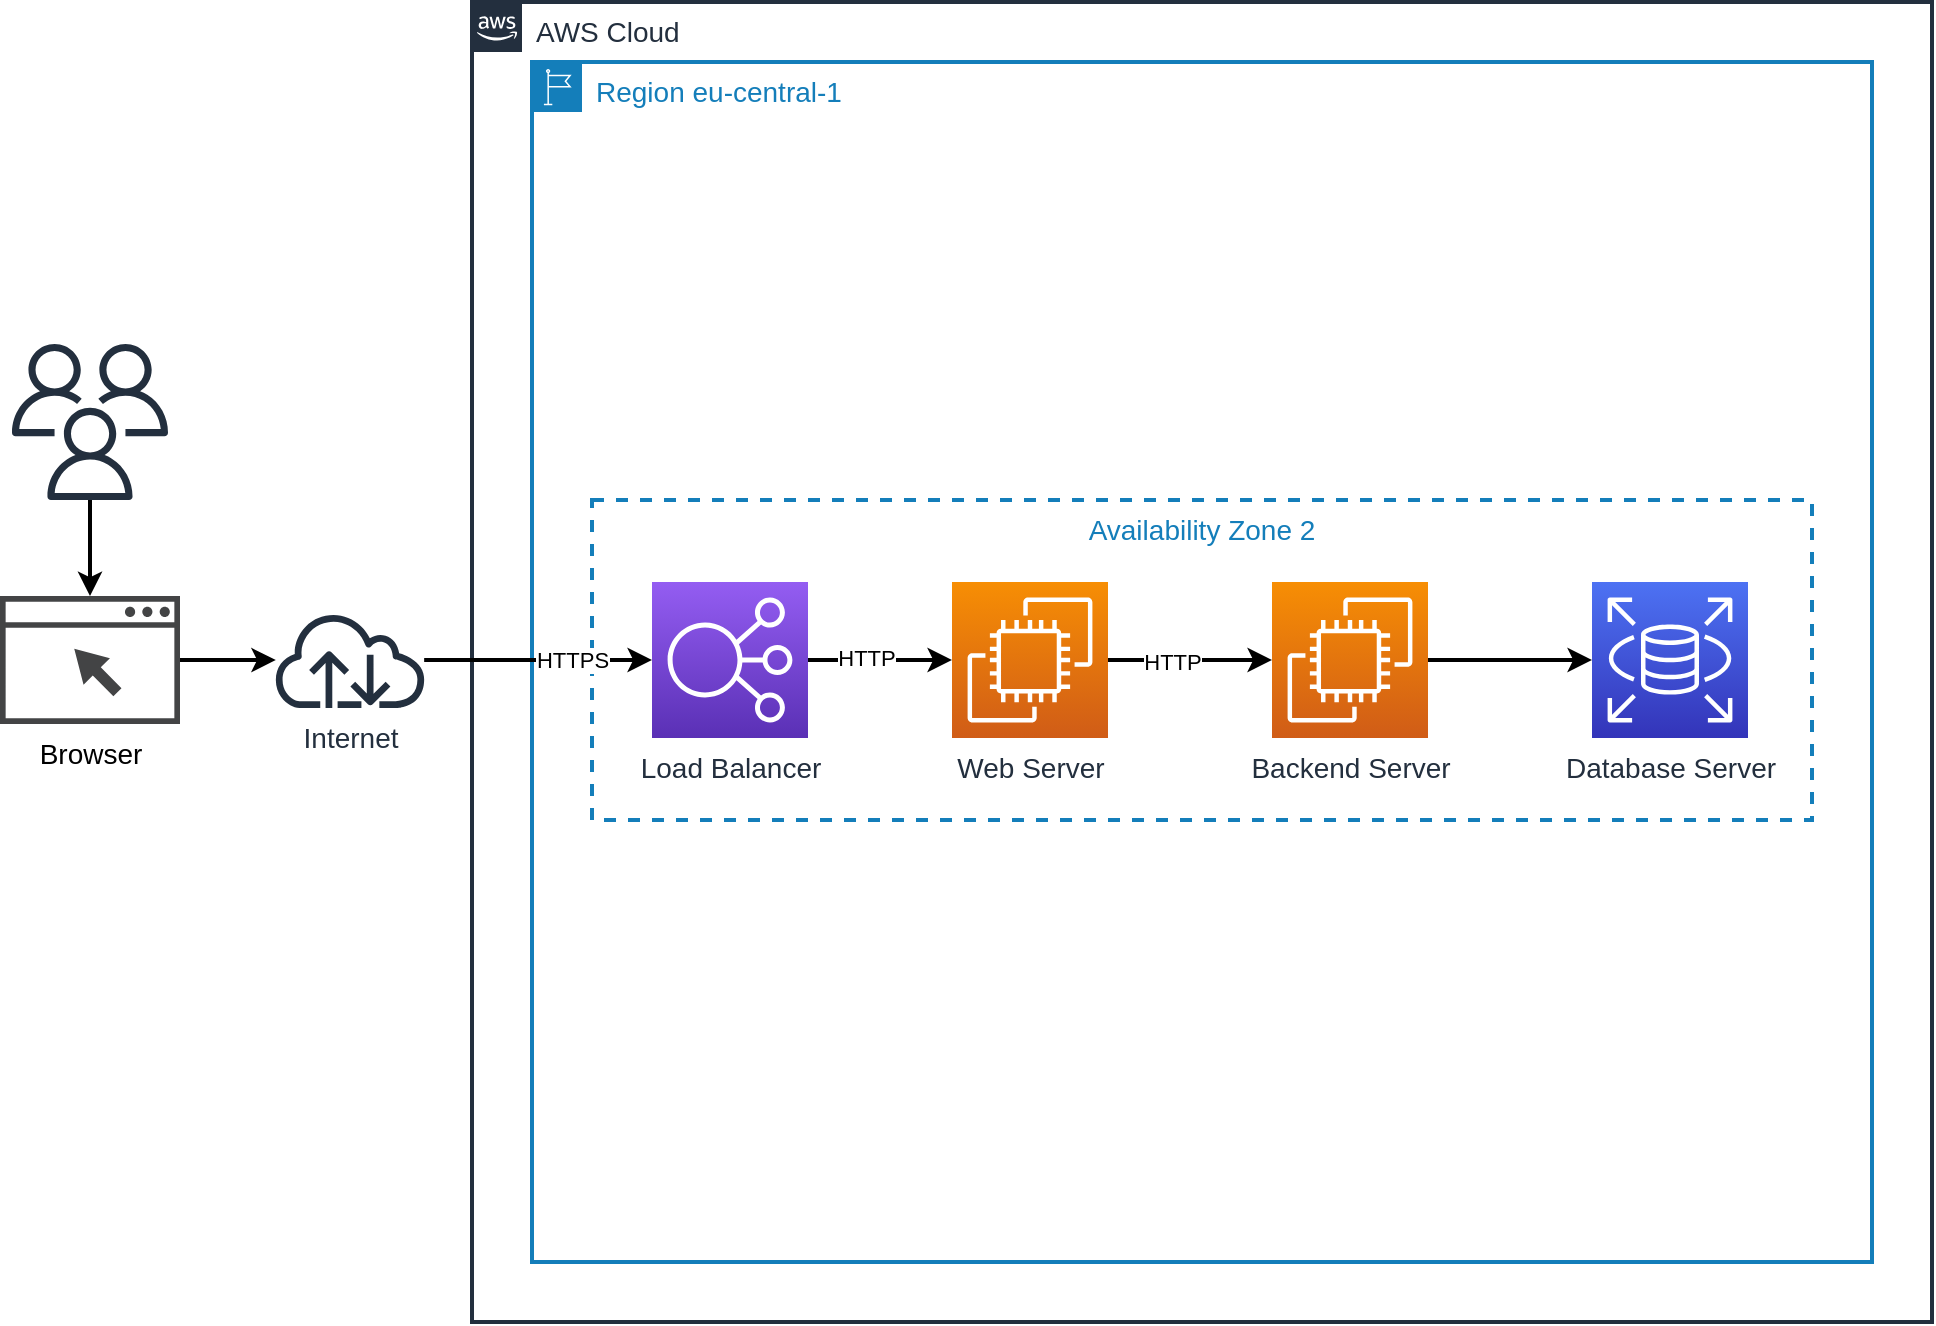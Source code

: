 <mxfile version="22.1.11" type="device" pages="8">
  <diagram name="Traditionele Webhosting 1" id="rdjSYEZ6uXo4Hx7fpHGq">
    <mxGraphModel dx="1570" dy="1032" grid="1" gridSize="10" guides="1" tooltips="1" connect="1" arrows="1" fold="1" page="1" pageScale="1" pageWidth="1169" pageHeight="827" math="0" shadow="0">
      <root>
        <mxCell id="rQdG4J75Lrl8Kok9TrSK-0" />
        <mxCell id="rQdG4J75Lrl8Kok9TrSK-1" parent="rQdG4J75Lrl8Kok9TrSK-0" />
        <mxCell id="rQdG4J75Lrl8Kok9TrSK-2" value="AWS Cloud" style="points=[[0,0],[0.25,0],[0.5,0],[0.75,0],[1,0],[1,0.25],[1,0.5],[1,0.75],[1,1],[0.75,1],[0.5,1],[0.25,1],[0,1],[0,0.75],[0,0.5],[0,0.25]];outlineConnect=0;gradientColor=none;html=1;whiteSpace=wrap;fontSize=14;fontStyle=0;shape=mxgraph.aws4.group;grIcon=mxgraph.aws4.group_aws_cloud_alt;strokeColor=#232F3E;fillColor=none;verticalAlign=top;align=left;spacingLeft=30;fontColor=#232F3E;dashed=0;strokeWidth=2;" parent="rQdG4J75Lrl8Kok9TrSK-1" vertex="1">
          <mxGeometry x="320" y="30" width="730" height="660" as="geometry" />
        </mxCell>
        <mxCell id="rQdG4J75Lrl8Kok9TrSK-3" value="Region eu-central-1" style="points=[[0,0],[0.25,0],[0.5,0],[0.75,0],[1,0],[1,0.25],[1,0.5],[1,0.75],[1,1],[0.75,1],[0.5,1],[0.25,1],[0,1],[0,0.75],[0,0.5],[0,0.25]];outlineConnect=0;gradientColor=none;html=1;whiteSpace=wrap;fontSize=14;fontStyle=0;shape=mxgraph.aws4.group;grIcon=mxgraph.aws4.group_region;strokeColor=#147EBA;fillColor=none;verticalAlign=top;align=left;spacingLeft=30;fontColor=#147EBA;dashed=0;strokeWidth=2;" parent="rQdG4J75Lrl8Kok9TrSK-1" vertex="1">
          <mxGeometry x="350" y="60" width="670" height="600" as="geometry" />
        </mxCell>
        <mxCell id="rQdG4J75Lrl8Kok9TrSK-4" value="Availability Zone 2" style="fillColor=none;strokeColor=#147EBA;dashed=1;verticalAlign=top;fontStyle=0;fontColor=#147EBA;strokeWidth=2;fontSize=14;" parent="rQdG4J75Lrl8Kok9TrSK-1" vertex="1">
          <mxGeometry x="380" y="279" width="610" height="160" as="geometry" />
        </mxCell>
        <mxCell id="rQdG4J75Lrl8Kok9TrSK-5" style="edgeStyle=orthogonalEdgeStyle;rounded=0;orthogonalLoop=1;jettySize=auto;html=1;strokeWidth=2;" parent="rQdG4J75Lrl8Kok9TrSK-1" source="rQdG4J75Lrl8Kok9TrSK-8" target="rQdG4J75Lrl8Kok9TrSK-18" edge="1">
          <mxGeometry relative="1" as="geometry" />
        </mxCell>
        <mxCell id="OT6tZA36bPdwYJowVpjc-3" value="HTTPS" style="edgeLabel;html=1;align=center;verticalAlign=middle;resizable=0;points=[];" parent="rQdG4J75Lrl8Kok9TrSK-5" vertex="1" connectable="0">
          <mxGeometry x="0.228" relative="1" as="geometry">
            <mxPoint x="4" as="offset" />
          </mxGeometry>
        </mxCell>
        <mxCell id="rQdG4J75Lrl8Kok9TrSK-8" value="Internet" style="outlineConnect=0;fontColor=#232F3E;gradientColor=none;fillColor=#232F3E;strokeColor=none;dashed=0;verticalLabelPosition=bottom;verticalAlign=top;align=center;html=1;fontSize=14;fontStyle=0;aspect=fixed;pointerEvents=1;shape=mxgraph.aws4.internet;" parent="rQdG4J75Lrl8Kok9TrSK-1" vertex="1">
          <mxGeometry x="220" y="335" width="78" height="48" as="geometry" />
        </mxCell>
        <mxCell id="rQdG4J75Lrl8Kok9TrSK-9" style="edgeStyle=orthogonalEdgeStyle;rounded=0;orthogonalLoop=1;jettySize=auto;html=1;strokeWidth=2;" parent="rQdG4J75Lrl8Kok9TrSK-1" source="rQdG4J75Lrl8Kok9TrSK-10" target="OT6tZA36bPdwYJowVpjc-0" edge="1">
          <mxGeometry relative="1" as="geometry" />
        </mxCell>
        <mxCell id="rQdG4J75Lrl8Kok9TrSK-10" value="" style="outlineConnect=0;fontColor=#232F3E;gradientColor=none;fillColor=#232F3E;strokeColor=none;dashed=0;verticalLabelPosition=bottom;verticalAlign=top;align=center;html=1;fontSize=12;fontStyle=0;aspect=fixed;pointerEvents=1;shape=mxgraph.aws4.users;" parent="rQdG4J75Lrl8Kok9TrSK-1" vertex="1">
          <mxGeometry x="90" y="201" width="78" height="78" as="geometry" />
        </mxCell>
        <mxCell id="rQdG4J75Lrl8Kok9TrSK-11" style="edgeStyle=orthogonalEdgeStyle;rounded=0;orthogonalLoop=1;jettySize=auto;html=1;strokeWidth=2;" parent="rQdG4J75Lrl8Kok9TrSK-1" source="rQdG4J75Lrl8Kok9TrSK-12" target="rQdG4J75Lrl8Kok9TrSK-14" edge="1">
          <mxGeometry relative="1" as="geometry" />
        </mxCell>
        <mxCell id="OT6tZA36bPdwYJowVpjc-5" value="HTTP" style="edgeLabel;html=1;align=center;verticalAlign=middle;resizable=0;points=[];" parent="rQdG4J75Lrl8Kok9TrSK-11" vertex="1" connectable="0">
          <mxGeometry x="-0.342" y="-2" relative="1" as="geometry">
            <mxPoint x="5" y="-1" as="offset" />
          </mxGeometry>
        </mxCell>
        <mxCell id="rQdG4J75Lrl8Kok9TrSK-12" value="Web Server" style="outlineConnect=0;fontColor=#232F3E;gradientColor=#F78E04;gradientDirection=north;fillColor=#D05C17;strokeColor=#ffffff;dashed=0;verticalLabelPosition=bottom;verticalAlign=top;align=center;html=1;fontSize=14;fontStyle=0;aspect=fixed;shape=mxgraph.aws4.resourceIcon;resIcon=mxgraph.aws4.ec2;" parent="rQdG4J75Lrl8Kok9TrSK-1" vertex="1">
          <mxGeometry x="560" y="320" width="78" height="78" as="geometry" />
        </mxCell>
        <mxCell id="rQdG4J75Lrl8Kok9TrSK-13" style="edgeStyle=orthogonalEdgeStyle;rounded=0;orthogonalLoop=1;jettySize=auto;html=1;strokeWidth=2;" parent="rQdG4J75Lrl8Kok9TrSK-1" source="rQdG4J75Lrl8Kok9TrSK-14" target="rQdG4J75Lrl8Kok9TrSK-35" edge="1">
          <mxGeometry relative="1" as="geometry">
            <mxPoint x="880" y="359" as="targetPoint" />
          </mxGeometry>
        </mxCell>
        <mxCell id="rQdG4J75Lrl8Kok9TrSK-14" value="Backend Server" style="outlineConnect=0;fontColor=#232F3E;gradientColor=#F78E04;gradientDirection=north;fillColor=#D05C17;strokeColor=#ffffff;dashed=0;verticalLabelPosition=bottom;verticalAlign=top;align=center;html=1;fontSize=14;fontStyle=0;aspect=fixed;shape=mxgraph.aws4.resourceIcon;resIcon=mxgraph.aws4.ec2;" parent="rQdG4J75Lrl8Kok9TrSK-1" vertex="1">
          <mxGeometry x="720" y="320" width="78" height="78" as="geometry" />
        </mxCell>
        <mxCell id="rQdG4J75Lrl8Kok9TrSK-17" style="edgeStyle=orthogonalEdgeStyle;rounded=0;orthogonalLoop=1;jettySize=auto;html=1;strokeWidth=2;" parent="rQdG4J75Lrl8Kok9TrSK-1" source="rQdG4J75Lrl8Kok9TrSK-18" target="rQdG4J75Lrl8Kok9TrSK-12" edge="1">
          <mxGeometry relative="1" as="geometry" />
        </mxCell>
        <mxCell id="OT6tZA36bPdwYJowVpjc-4" value="HTTP" style="edgeLabel;html=1;align=center;verticalAlign=middle;resizable=0;points=[];" parent="rQdG4J75Lrl8Kok9TrSK-17" vertex="1" connectable="0">
          <mxGeometry x="-0.194" y="1" relative="1" as="geometry">
            <mxPoint as="offset" />
          </mxGeometry>
        </mxCell>
        <mxCell id="rQdG4J75Lrl8Kok9TrSK-18" value="&lt;font style=&quot;font-size: 14px&quot;&gt;Load Balancer&lt;/font&gt;" style="outlineConnect=0;fontColor=#232F3E;gradientColor=#945DF2;gradientDirection=north;fillColor=#5A30B5;strokeColor=#ffffff;dashed=0;verticalLabelPosition=bottom;verticalAlign=top;align=center;html=1;fontSize=12;fontStyle=0;aspect=fixed;shape=mxgraph.aws4.resourceIcon;resIcon=mxgraph.aws4.elastic_load_balancing;" parent="rQdG4J75Lrl8Kok9TrSK-1" vertex="1">
          <mxGeometry x="410" y="320" width="78" height="78" as="geometry" />
        </mxCell>
        <mxCell id="rQdG4J75Lrl8Kok9TrSK-35" value="Database Server" style="outlineConnect=0;fontColor=#232F3E;gradientColor=#4D72F3;gradientDirection=north;fillColor=#3334B9;strokeColor=#ffffff;dashed=0;verticalLabelPosition=bottom;verticalAlign=top;align=center;html=1;fontSize=14;fontStyle=0;aspect=fixed;shape=mxgraph.aws4.resourceIcon;resIcon=mxgraph.aws4.rds;" parent="rQdG4J75Lrl8Kok9TrSK-1" vertex="1">
          <mxGeometry x="880" y="320" width="78" height="78" as="geometry" />
        </mxCell>
        <mxCell id="OT6tZA36bPdwYJowVpjc-0" value="&lt;font style=&quot;font-size: 14px;&quot;&gt;Browser&lt;/font&gt;" style="sketch=0;pointerEvents=1;shadow=0;dashed=0;html=1;strokeColor=none;fillColor=#434445;aspect=fixed;labelPosition=center;verticalLabelPosition=bottom;verticalAlign=top;align=center;outlineConnect=0;shape=mxgraph.vvd.web_browser;" parent="rQdG4J75Lrl8Kok9TrSK-1" vertex="1">
          <mxGeometry x="84" y="327.05" width="90" height="63.9" as="geometry" />
        </mxCell>
        <mxCell id="OT6tZA36bPdwYJowVpjc-2" style="edgeStyle=orthogonalEdgeStyle;rounded=0;orthogonalLoop=1;jettySize=auto;html=1;strokeWidth=2;" parent="rQdG4J75Lrl8Kok9TrSK-1" source="OT6tZA36bPdwYJowVpjc-0" target="rQdG4J75Lrl8Kok9TrSK-8" edge="1">
          <mxGeometry relative="1" as="geometry">
            <mxPoint x="139" y="289" as="sourcePoint" />
            <mxPoint x="139" y="337" as="targetPoint" />
          </mxGeometry>
        </mxCell>
      </root>
    </mxGraphModel>
  </diagram>
  <diagram id="8PwjCO3Lmm872CH25njO" name="Traditionele Webhosting 2">
    <mxGraphModel dx="1570" dy="1032" grid="1" gridSize="10" guides="1" tooltips="1" connect="1" arrows="1" fold="1" page="1" pageScale="1" pageWidth="1169" pageHeight="827" math="0" shadow="0">
      <root>
        <mxCell id="0" />
        <mxCell id="1" parent="0" />
        <mxCell id="C4-QvgnNiCZurl6jrbKF-13" value="AWS Cloud" style="points=[[0,0],[0.25,0],[0.5,0],[0.75,0],[1,0],[1,0.25],[1,0.5],[1,0.75],[1,1],[0.75,1],[0.5,1],[0.25,1],[0,1],[0,0.75],[0,0.5],[0,0.25]];outlineConnect=0;gradientColor=none;html=1;whiteSpace=wrap;fontSize=14;fontStyle=0;shape=mxgraph.aws4.group;grIcon=mxgraph.aws4.group_aws_cloud_alt;strokeColor=#232F3E;fillColor=none;verticalAlign=top;align=left;spacingLeft=30;fontColor=#232F3E;dashed=0;strokeWidth=2;" parent="1" vertex="1">
          <mxGeometry x="320" y="30" width="730" height="660" as="geometry" />
        </mxCell>
        <mxCell id="C4-QvgnNiCZurl6jrbKF-14" value="Region eu-central-1" style="points=[[0,0],[0.25,0],[0.5,0],[0.75,0],[1,0],[1,0.25],[1,0.5],[1,0.75],[1,1],[0.75,1],[0.5,1],[0.25,1],[0,1],[0,0.75],[0,0.5],[0,0.25]];outlineConnect=0;gradientColor=none;html=1;whiteSpace=wrap;fontSize=14;fontStyle=0;shape=mxgraph.aws4.group;grIcon=mxgraph.aws4.group_region;strokeColor=#147EBA;fillColor=none;verticalAlign=top;align=left;spacingLeft=30;fontColor=#147EBA;dashed=0;strokeWidth=2;" parent="1" vertex="1">
          <mxGeometry x="350" y="60" width="670" height="600" as="geometry" />
        </mxCell>
        <mxCell id="C4-QvgnNiCZurl6jrbKF-15" value="Availability Zone 2" style="fillColor=none;strokeColor=#147EBA;dashed=1;verticalAlign=top;fontStyle=0;fontColor=#147EBA;strokeWidth=2;fontSize=14;" parent="1" vertex="1">
          <mxGeometry x="380" y="279" width="610" height="160" as="geometry" />
        </mxCell>
        <mxCell id="C4-QvgnNiCZurl6jrbKF-7" style="edgeStyle=orthogonalEdgeStyle;rounded=0;orthogonalLoop=1;jettySize=auto;html=1;strokeWidth=2;" parent="1" source="C4-QvgnNiCZurl6jrbKF-1" target="C4-QvgnNiCZurl6jrbKF-16" edge="1">
          <mxGeometry relative="1" as="geometry" />
        </mxCell>
        <mxCell id="Rm10aDUHqBwqKHBub5hV-8" value="HTTPS" style="edgeLabel;html=1;align=center;verticalAlign=middle;resizable=0;points=[];" parent="C4-QvgnNiCZurl6jrbKF-7" vertex="1" connectable="0">
          <mxGeometry x="0.35" y="1" relative="1" as="geometry">
            <mxPoint as="offset" />
          </mxGeometry>
        </mxCell>
        <mxCell id="C4-QvgnNiCZurl6jrbKF-26" style="rounded=0;orthogonalLoop=1;jettySize=auto;html=1;strokeWidth=2;fontSize=14;" parent="1" source="C4-QvgnNiCZurl6jrbKF-1" target="C4-QvgnNiCZurl6jrbKF-25" edge="1">
          <mxGeometry relative="1" as="geometry" />
        </mxCell>
        <mxCell id="Rm10aDUHqBwqKHBub5hV-7" value="HTTPS" style="edgeLabel;html=1;align=center;verticalAlign=middle;resizable=0;points=[];" parent="C4-QvgnNiCZurl6jrbKF-26" vertex="1" connectable="0">
          <mxGeometry x="-0.189" y="1" relative="1" as="geometry">
            <mxPoint x="46" y="-53" as="offset" />
          </mxGeometry>
        </mxCell>
        <mxCell id="C4-QvgnNiCZurl6jrbKF-35" style="edgeStyle=none;rounded=0;orthogonalLoop=1;jettySize=auto;html=1;strokeWidth=2;fontSize=14;" parent="1" source="C4-QvgnNiCZurl6jrbKF-1" target="C4-QvgnNiCZurl6jrbKF-34" edge="1">
          <mxGeometry relative="1" as="geometry" />
        </mxCell>
        <mxCell id="Rm10aDUHqBwqKHBub5hV-9" value="HTTPS" style="edgeLabel;html=1;align=center;verticalAlign=middle;resizable=0;points=[];" parent="C4-QvgnNiCZurl6jrbKF-35" vertex="1" connectable="0">
          <mxGeometry x="0.317" relative="1" as="geometry">
            <mxPoint x="13" y="23" as="offset" />
          </mxGeometry>
        </mxCell>
        <mxCell id="C4-QvgnNiCZurl6jrbKF-1" value="Internet" style="outlineConnect=0;fontColor=#232F3E;gradientColor=none;fillColor=#232F3E;strokeColor=none;dashed=0;verticalLabelPosition=bottom;verticalAlign=top;align=center;html=1;fontSize=14;fontStyle=0;aspect=fixed;pointerEvents=1;shape=mxgraph.aws4.internet;" parent="1" vertex="1">
          <mxGeometry x="220" y="335" width="78" height="48" as="geometry" />
        </mxCell>
        <mxCell id="C4-QvgnNiCZurl6jrbKF-6" style="edgeStyle=orthogonalEdgeStyle;rounded=0;orthogonalLoop=1;jettySize=auto;html=1;strokeWidth=2;" parent="1" source="9D-EaX2KcVvobbETo5L2-3" target="C4-QvgnNiCZurl6jrbKF-1" edge="1">
          <mxGeometry relative="1" as="geometry">
            <mxPoint x="168" y="359" as="sourcePoint" />
          </mxGeometry>
        </mxCell>
        <mxCell id="C4-QvgnNiCZurl6jrbKF-8" style="edgeStyle=orthogonalEdgeStyle;rounded=0;orthogonalLoop=1;jettySize=auto;html=1;strokeWidth=2;" parent="1" source="C4-QvgnNiCZurl6jrbKF-3" target="C4-QvgnNiCZurl6jrbKF-4" edge="1">
          <mxGeometry relative="1" as="geometry" />
        </mxCell>
        <mxCell id="Rm10aDUHqBwqKHBub5hV-5" value="HTTP" style="edgeLabel;html=1;align=center;verticalAlign=middle;resizable=0;points=[];" parent="C4-QvgnNiCZurl6jrbKF-8" vertex="1" connectable="0">
          <mxGeometry x="-0.171" y="2" relative="1" as="geometry">
            <mxPoint as="offset" />
          </mxGeometry>
        </mxCell>
        <mxCell id="C4-QvgnNiCZurl6jrbKF-3" value="Web Server" style="outlineConnect=0;fontColor=#232F3E;gradientColor=#F78E04;gradientDirection=north;fillColor=#D05C17;strokeColor=#ffffff;dashed=0;verticalLabelPosition=bottom;verticalAlign=top;align=center;html=1;fontSize=14;fontStyle=0;aspect=fixed;shape=mxgraph.aws4.resourceIcon;resIcon=mxgraph.aws4.ec2;" parent="1" vertex="1">
          <mxGeometry x="560" y="320" width="78" height="78" as="geometry" />
        </mxCell>
        <mxCell id="C4-QvgnNiCZurl6jrbKF-11" style="edgeStyle=orthogonalEdgeStyle;rounded=0;orthogonalLoop=1;jettySize=auto;html=1;strokeWidth=2;" parent="1" source="C4-QvgnNiCZurl6jrbKF-4" target="C4-QvgnNiCZurl6jrbKF-40" edge="1">
          <mxGeometry relative="1" as="geometry">
            <mxPoint x="880" y="359" as="targetPoint" />
          </mxGeometry>
        </mxCell>
        <mxCell id="C4-QvgnNiCZurl6jrbKF-4" value="Backend Server" style="outlineConnect=0;fontColor=#232F3E;gradientColor=#F78E04;gradientDirection=north;fillColor=#D05C17;strokeColor=#ffffff;dashed=0;verticalLabelPosition=bottom;verticalAlign=top;align=center;html=1;fontSize=14;fontStyle=0;aspect=fixed;shape=mxgraph.aws4.resourceIcon;resIcon=mxgraph.aws4.ec2;" parent="1" vertex="1">
          <mxGeometry x="720" y="320" width="78" height="78" as="geometry" />
        </mxCell>
        <mxCell id="C4-QvgnNiCZurl6jrbKF-36" style="edgeStyle=none;rounded=0;orthogonalLoop=1;jettySize=auto;html=1;strokeWidth=2;fontSize=14;dashed=1;" parent="1" source="C4-QvgnNiCZurl6jrbKF-40" target="C4-QvgnNiCZurl6jrbKF-38" edge="1">
          <mxGeometry relative="1" as="geometry">
            <mxPoint x="919" y="320" as="sourcePoint" />
            <mxPoint x="919" y="208" as="targetPoint" />
          </mxGeometry>
        </mxCell>
        <mxCell id="C4-QvgnNiCZurl6jrbKF-37" style="edgeStyle=none;rounded=0;orthogonalLoop=1;jettySize=auto;html=1;dashed=1;strokeWidth=2;fontSize=14;" parent="1" target="C4-QvgnNiCZurl6jrbKF-39" edge="1">
          <mxGeometry relative="1" as="geometry">
            <mxPoint x="919" y="398" as="sourcePoint" />
            <mxPoint x="919" y="511" as="targetPoint" />
          </mxGeometry>
        </mxCell>
        <mxCell id="C4-QvgnNiCZurl6jrbKF-17" style="edgeStyle=orthogonalEdgeStyle;rounded=0;orthogonalLoop=1;jettySize=auto;html=1;strokeWidth=2;" parent="1" source="C4-QvgnNiCZurl6jrbKF-16" target="C4-QvgnNiCZurl6jrbKF-3" edge="1">
          <mxGeometry relative="1" as="geometry" />
        </mxCell>
        <mxCell id="Rm10aDUHqBwqKHBub5hV-2" value="HTTP" style="edgeLabel;html=1;align=center;verticalAlign=middle;resizable=0;points=[];" parent="C4-QvgnNiCZurl6jrbKF-17" vertex="1" connectable="0">
          <mxGeometry x="-0.25" y="1" relative="1" as="geometry">
            <mxPoint as="offset" />
          </mxGeometry>
        </mxCell>
        <mxCell id="C4-QvgnNiCZurl6jrbKF-16" value="&lt;font style=&quot;font-size: 14px&quot;&gt;Load Balancer&lt;/font&gt;" style="outlineConnect=0;fontColor=#232F3E;gradientColor=#945DF2;gradientDirection=north;fillColor=#5A30B5;strokeColor=#ffffff;dashed=0;verticalLabelPosition=bottom;verticalAlign=top;align=center;html=1;fontSize=12;fontStyle=0;aspect=fixed;shape=mxgraph.aws4.resourceIcon;resIcon=mxgraph.aws4.elastic_load_balancing;" parent="1" vertex="1">
          <mxGeometry x="410" y="320" width="78" height="78" as="geometry" />
        </mxCell>
        <mxCell id="C4-QvgnNiCZurl6jrbKF-18" value="Availability Zone 1" style="fillColor=none;strokeColor=#147EBA;dashed=1;verticalAlign=top;fontStyle=0;fontColor=#147EBA;strokeWidth=2;fontSize=14;" parent="1" vertex="1">
          <mxGeometry x="380" y="90" width="610" height="160" as="geometry" />
        </mxCell>
        <mxCell id="C4-QvgnNiCZurl6jrbKF-19" style="edgeStyle=orthogonalEdgeStyle;rounded=0;orthogonalLoop=1;jettySize=auto;html=1;strokeWidth=2;" parent="1" source="C4-QvgnNiCZurl6jrbKF-20" target="C4-QvgnNiCZurl6jrbKF-22" edge="1">
          <mxGeometry relative="1" as="geometry" />
        </mxCell>
        <mxCell id="Rm10aDUHqBwqKHBub5hV-4" value="HTTP" style="edgeLabel;html=1;align=center;verticalAlign=middle;resizable=0;points=[];" parent="C4-QvgnNiCZurl6jrbKF-19" vertex="1" connectable="0">
          <mxGeometry x="-0.098" relative="1" as="geometry">
            <mxPoint as="offset" />
          </mxGeometry>
        </mxCell>
        <mxCell id="C4-QvgnNiCZurl6jrbKF-20" value="Web Server" style="outlineConnect=0;fontColor=#232F3E;gradientColor=#F78E04;gradientDirection=north;fillColor=#D05C17;strokeColor=#ffffff;dashed=0;verticalLabelPosition=bottom;verticalAlign=top;align=center;html=1;fontSize=14;fontStyle=0;aspect=fixed;shape=mxgraph.aws4.resourceIcon;resIcon=mxgraph.aws4.ec2;" parent="1" vertex="1">
          <mxGeometry x="560" y="130" width="78" height="78" as="geometry" />
        </mxCell>
        <mxCell id="C4-QvgnNiCZurl6jrbKF-21" style="rounded=0;orthogonalLoop=1;jettySize=auto;html=1;strokeWidth=2;" parent="1" source="C4-QvgnNiCZurl6jrbKF-22" target="C4-QvgnNiCZurl6jrbKF-40" edge="1">
          <mxGeometry relative="1" as="geometry">
            <mxPoint x="886.158" y="320" as="targetPoint" />
          </mxGeometry>
        </mxCell>
        <mxCell id="C4-QvgnNiCZurl6jrbKF-22" value="Backend Server" style="outlineConnect=0;fontColor=#232F3E;gradientColor=#F78E04;gradientDirection=north;fillColor=#D05C17;strokeColor=#ffffff;dashed=0;verticalLabelPosition=bottom;verticalAlign=top;align=center;html=1;fontSize=14;fontStyle=0;aspect=fixed;shape=mxgraph.aws4.resourceIcon;resIcon=mxgraph.aws4.ec2;" parent="1" vertex="1">
          <mxGeometry x="720" y="130" width="78" height="78" as="geometry" />
        </mxCell>
        <mxCell id="C4-QvgnNiCZurl6jrbKF-24" style="edgeStyle=orthogonalEdgeStyle;rounded=0;orthogonalLoop=1;jettySize=auto;html=1;strokeWidth=2;" parent="1" source="C4-QvgnNiCZurl6jrbKF-25" target="C4-QvgnNiCZurl6jrbKF-20" edge="1">
          <mxGeometry relative="1" as="geometry" />
        </mxCell>
        <mxCell id="Rm10aDUHqBwqKHBub5hV-1" value="HTTP" style="edgeLabel;html=1;align=center;verticalAlign=middle;resizable=0;points=[];" parent="C4-QvgnNiCZurl6jrbKF-24" vertex="1" connectable="0">
          <mxGeometry x="-0.194" relative="1" as="geometry">
            <mxPoint as="offset" />
          </mxGeometry>
        </mxCell>
        <mxCell id="C4-QvgnNiCZurl6jrbKF-25" value="&lt;font style=&quot;font-size: 14px&quot;&gt;Load Balancer&lt;/font&gt;" style="outlineConnect=0;fontColor=#232F3E;gradientColor=#945DF2;gradientDirection=north;fillColor=#5A30B5;strokeColor=#ffffff;dashed=0;verticalLabelPosition=bottom;verticalAlign=top;align=center;html=1;fontSize=12;fontStyle=0;aspect=fixed;shape=mxgraph.aws4.resourceIcon;resIcon=mxgraph.aws4.elastic_load_balancing;" parent="1" vertex="1">
          <mxGeometry x="410" y="130" width="78" height="78" as="geometry" />
        </mxCell>
        <mxCell id="C4-QvgnNiCZurl6jrbKF-27" value="Availability Zone 3" style="fillColor=none;strokeColor=#147EBA;dashed=1;verticalAlign=top;fontStyle=0;fontColor=#147EBA;strokeWidth=2;fontSize=14;" parent="1" vertex="1">
          <mxGeometry x="380" y="470" width="610" height="160" as="geometry" />
        </mxCell>
        <mxCell id="C4-QvgnNiCZurl6jrbKF-28" style="edgeStyle=orthogonalEdgeStyle;rounded=0;orthogonalLoop=1;jettySize=auto;html=1;strokeWidth=2;" parent="1" source="C4-QvgnNiCZurl6jrbKF-29" target="C4-QvgnNiCZurl6jrbKF-31" edge="1">
          <mxGeometry relative="1" as="geometry" />
        </mxCell>
        <mxCell id="Rm10aDUHqBwqKHBub5hV-6" value="HTTP" style="edgeLabel;html=1;align=center;verticalAlign=middle;resizable=0;points=[];" parent="C4-QvgnNiCZurl6jrbKF-28" vertex="1" connectable="0">
          <mxGeometry x="-0.293" relative="1" as="geometry">
            <mxPoint as="offset" />
          </mxGeometry>
        </mxCell>
        <mxCell id="C4-QvgnNiCZurl6jrbKF-29" value="Web Server" style="outlineConnect=0;fontColor=#232F3E;gradientColor=#F78E04;gradientDirection=north;fillColor=#D05C17;strokeColor=#ffffff;dashed=0;verticalLabelPosition=bottom;verticalAlign=top;align=center;html=1;fontSize=14;fontStyle=0;aspect=fixed;shape=mxgraph.aws4.resourceIcon;resIcon=mxgraph.aws4.ec2;" parent="1" vertex="1">
          <mxGeometry x="560" y="511" width="78" height="78" as="geometry" />
        </mxCell>
        <mxCell id="C4-QvgnNiCZurl6jrbKF-30" style="rounded=0;orthogonalLoop=1;jettySize=auto;html=1;strokeWidth=2;" parent="1" source="C4-QvgnNiCZurl6jrbKF-31" target="C4-QvgnNiCZurl6jrbKF-40" edge="1">
          <mxGeometry relative="1" as="geometry">
            <mxPoint x="886.33" y="398" as="targetPoint" />
          </mxGeometry>
        </mxCell>
        <mxCell id="C4-QvgnNiCZurl6jrbKF-31" value="Backend Server" style="outlineConnect=0;fontColor=#232F3E;gradientColor=#F78E04;gradientDirection=north;fillColor=#D05C17;strokeColor=#ffffff;dashed=0;verticalLabelPosition=bottom;verticalAlign=top;align=center;html=1;fontSize=14;fontStyle=0;aspect=fixed;shape=mxgraph.aws4.resourceIcon;resIcon=mxgraph.aws4.ec2;" parent="1" vertex="1">
          <mxGeometry x="720" y="511" width="78" height="78" as="geometry" />
        </mxCell>
        <mxCell id="C4-QvgnNiCZurl6jrbKF-33" style="edgeStyle=orthogonalEdgeStyle;rounded=0;orthogonalLoop=1;jettySize=auto;html=1;strokeWidth=2;" parent="1" source="C4-QvgnNiCZurl6jrbKF-34" target="C4-QvgnNiCZurl6jrbKF-29" edge="1">
          <mxGeometry relative="1" as="geometry" />
        </mxCell>
        <mxCell id="Rm10aDUHqBwqKHBub5hV-3" value="HTTP" style="edgeLabel;html=1;align=center;verticalAlign=middle;resizable=0;points=[];" parent="C4-QvgnNiCZurl6jrbKF-33" vertex="1" connectable="0">
          <mxGeometry x="-0.028" relative="1" as="geometry">
            <mxPoint as="offset" />
          </mxGeometry>
        </mxCell>
        <mxCell id="C4-QvgnNiCZurl6jrbKF-34" value="&lt;font style=&quot;font-size: 14px&quot;&gt;Load Balancer&lt;/font&gt;" style="outlineConnect=0;fontColor=#232F3E;gradientColor=#945DF2;gradientDirection=north;fillColor=#5A30B5;strokeColor=#ffffff;dashed=0;verticalLabelPosition=bottom;verticalAlign=top;align=center;html=1;fontSize=12;fontStyle=0;aspect=fixed;shape=mxgraph.aws4.resourceIcon;resIcon=mxgraph.aws4.elastic_load_balancing;" parent="1" vertex="1">
          <mxGeometry x="410" y="511" width="78" height="78" as="geometry" />
        </mxCell>
        <mxCell id="C4-QvgnNiCZurl6jrbKF-38" value="Database Server" style="outlineConnect=0;fontColor=#232F3E;gradientColor=#4D72F3;gradientDirection=north;fillColor=#3334B9;strokeColor=#ffffff;dashed=0;verticalLabelPosition=bottom;verticalAlign=top;align=center;html=1;fontSize=14;fontStyle=0;aspect=fixed;shape=mxgraph.aws4.resourceIcon;resIcon=mxgraph.aws4.rds;" parent="1" vertex="1">
          <mxGeometry x="880" y="130" width="78" height="78" as="geometry" />
        </mxCell>
        <mxCell id="C4-QvgnNiCZurl6jrbKF-39" value="Database Server" style="outlineConnect=0;fontColor=#232F3E;gradientColor=#4D72F3;gradientDirection=north;fillColor=#3334B9;strokeColor=#ffffff;dashed=0;verticalLabelPosition=bottom;verticalAlign=top;align=center;html=1;fontSize=14;fontStyle=0;aspect=fixed;shape=mxgraph.aws4.resourceIcon;resIcon=mxgraph.aws4.rds;" parent="1" vertex="1">
          <mxGeometry x="880" y="511" width="78" height="78" as="geometry" />
        </mxCell>
        <mxCell id="C4-QvgnNiCZurl6jrbKF-40" value="Database Server" style="outlineConnect=0;fontColor=#232F3E;gradientColor=#4D72F3;gradientDirection=north;fillColor=#3334B9;strokeColor=#ffffff;dashed=0;verticalLabelPosition=bottom;verticalAlign=top;align=center;html=1;fontSize=14;fontStyle=0;aspect=fixed;shape=mxgraph.aws4.resourceIcon;resIcon=mxgraph.aws4.rds;" parent="1" vertex="1">
          <mxGeometry x="880" y="320" width="78" height="78" as="geometry" />
        </mxCell>
        <mxCell id="9D-EaX2KcVvobbETo5L2-1" style="edgeStyle=orthogonalEdgeStyle;rounded=0;orthogonalLoop=1;jettySize=auto;html=1;strokeWidth=2;" parent="1" source="9D-EaX2KcVvobbETo5L2-2" target="9D-EaX2KcVvobbETo5L2-3" edge="1">
          <mxGeometry relative="1" as="geometry" />
        </mxCell>
        <mxCell id="9D-EaX2KcVvobbETo5L2-2" value="" style="outlineConnect=0;fontColor=#232F3E;gradientColor=none;fillColor=#232F3E;strokeColor=none;dashed=0;verticalLabelPosition=bottom;verticalAlign=top;align=center;html=1;fontSize=12;fontStyle=0;aspect=fixed;pointerEvents=1;shape=mxgraph.aws4.users;" parent="1" vertex="1">
          <mxGeometry x="90" y="201" width="78" height="78" as="geometry" />
        </mxCell>
        <mxCell id="9D-EaX2KcVvobbETo5L2-3" value="&lt;font style=&quot;font-size: 14px;&quot;&gt;Browser&lt;/font&gt;" style="sketch=0;pointerEvents=1;shadow=0;dashed=0;html=1;strokeColor=none;fillColor=#434445;aspect=fixed;labelPosition=center;verticalLabelPosition=bottom;verticalAlign=top;align=center;outlineConnect=0;shape=mxgraph.vvd.web_browser;" parent="1" vertex="1">
          <mxGeometry x="84" y="327.05" width="90" height="63.9" as="geometry" />
        </mxCell>
      </root>
    </mxGraphModel>
  </diagram>
  <diagram name="Webhosting S3" id="KTBm-pfZKgtJWc45pDbH">
    <mxGraphModel dx="1570" dy="1032" grid="1" gridSize="10" guides="1" tooltips="1" connect="1" arrows="1" fold="1" page="1" pageScale="1" pageWidth="1169" pageHeight="827" math="0" shadow="0">
      <root>
        <mxCell id="GbBVuycKzveup1S7dpkm-0" />
        <mxCell id="GbBVuycKzveup1S7dpkm-1" parent="GbBVuycKzveup1S7dpkm-0" />
        <mxCell id="GbBVuycKzveup1S7dpkm-2" value="AWS Cloud" style="points=[[0,0],[0.25,0],[0.5,0],[0.75,0],[1,0],[1,0.25],[1,0.5],[1,0.75],[1,1],[0.75,1],[0.5,1],[0.25,1],[0,1],[0,0.75],[0,0.5],[0,0.25]];outlineConnect=0;gradientColor=none;html=1;whiteSpace=wrap;fontSize=14;fontStyle=0;shape=mxgraph.aws4.group;grIcon=mxgraph.aws4.group_aws_cloud_alt;strokeColor=#232F3E;fillColor=none;verticalAlign=top;align=left;spacingLeft=30;fontColor=#232F3E;dashed=0;strokeWidth=2;" parent="GbBVuycKzveup1S7dpkm-1" vertex="1">
          <mxGeometry x="320" y="30" width="730" height="660" as="geometry" />
        </mxCell>
        <mxCell id="GbBVuycKzveup1S7dpkm-3" value="Region eu-central-1" style="points=[[0,0],[0.25,0],[0.5,0],[0.75,0],[1,0],[1,0.25],[1,0.5],[1,0.75],[1,1],[0.75,1],[0.5,1],[0.25,1],[0,1],[0,0.75],[0,0.5],[0,0.25]];outlineConnect=0;gradientColor=none;html=1;whiteSpace=wrap;fontSize=14;fontStyle=0;shape=mxgraph.aws4.group;grIcon=mxgraph.aws4.group_region;strokeColor=#147EBA;fillColor=none;verticalAlign=top;align=left;spacingLeft=30;fontColor=#147EBA;dashed=0;strokeWidth=2;" parent="GbBVuycKzveup1S7dpkm-1" vertex="1">
          <mxGeometry x="350" y="60" width="670" height="600" as="geometry" />
        </mxCell>
        <mxCell id="GbBVuycKzveup1S7dpkm-4" value="Availability Zone 2" style="fillColor=none;strokeColor=#147EBA;dashed=1;verticalAlign=top;fontStyle=0;fontColor=#147EBA;strokeWidth=2;fontSize=14;" parent="GbBVuycKzveup1S7dpkm-1" vertex="1">
          <mxGeometry x="530" y="279" width="460" height="160" as="geometry" />
        </mxCell>
        <mxCell id="GbBVuycKzveup1S7dpkm-5" style="edgeStyle=orthogonalEdgeStyle;rounded=0;orthogonalLoop=1;jettySize=auto;html=1;strokeWidth=2;" parent="GbBVuycKzveup1S7dpkm-1" source="GbBVuycKzveup1S7dpkm-8" target="GbBVuycKzveup1S7dpkm-18" edge="1">
          <mxGeometry relative="1" as="geometry" />
        </mxCell>
        <mxCell id="ukvZdkQRgAdgZvTi97gM-5" value="HTTPS" style="edgeLabel;html=1;align=center;verticalAlign=middle;resizable=0;points=[];" parent="GbBVuycKzveup1S7dpkm-5" vertex="1" connectable="0">
          <mxGeometry x="-0.387" y="2" relative="1" as="geometry">
            <mxPoint x="3" y="2" as="offset" />
          </mxGeometry>
        </mxCell>
        <mxCell id="GbBVuycKzveup1S7dpkm-6" style="rounded=0;orthogonalLoop=1;jettySize=auto;html=1;strokeWidth=2;fontSize=14;" parent="GbBVuycKzveup1S7dpkm-1" source="GbBVuycKzveup1S7dpkm-8" target="GbBVuycKzveup1S7dpkm-25" edge="1">
          <mxGeometry relative="1" as="geometry" />
        </mxCell>
        <mxCell id="ukvZdkQRgAdgZvTi97gM-4" value="HTTPS" style="edgeLabel;html=1;align=center;verticalAlign=middle;resizable=0;points=[];" parent="GbBVuycKzveup1S7dpkm-6" vertex="1" connectable="0">
          <mxGeometry x="-0.345" y="1" relative="1" as="geometry">
            <mxPoint as="offset" />
          </mxGeometry>
        </mxCell>
        <mxCell id="GbBVuycKzveup1S7dpkm-7" style="edgeStyle=none;rounded=0;orthogonalLoop=1;jettySize=auto;html=1;strokeWidth=2;fontSize=14;" parent="GbBVuycKzveup1S7dpkm-1" source="GbBVuycKzveup1S7dpkm-8" target="GbBVuycKzveup1S7dpkm-32" edge="1">
          <mxGeometry relative="1" as="geometry" />
        </mxCell>
        <mxCell id="ukvZdkQRgAdgZvTi97gM-6" value="HTTPS" style="edgeLabel;html=1;align=center;verticalAlign=middle;resizable=0;points=[];" parent="GbBVuycKzveup1S7dpkm-7" vertex="1" connectable="0">
          <mxGeometry x="-0.356" y="2" relative="1" as="geometry">
            <mxPoint as="offset" />
          </mxGeometry>
        </mxCell>
        <mxCell id="GbBVuycKzveup1S7dpkm-37" style="edgeStyle=none;rounded=0;orthogonalLoop=1;jettySize=auto;html=1;strokeWidth=2;fontSize=14;" parent="GbBVuycKzveup1S7dpkm-1" source="GbBVuycKzveup1S7dpkm-8" target="GbBVuycKzveup1S7dpkm-36" edge="1">
          <mxGeometry relative="1" as="geometry" />
        </mxCell>
        <mxCell id="ukvZdkQRgAdgZvTi97gM-3" value="HTTP" style="edgeLabel;html=1;align=center;verticalAlign=middle;resizable=0;points=[];" parent="GbBVuycKzveup1S7dpkm-37" vertex="1" connectable="0">
          <mxGeometry x="0.352" y="1" relative="1" as="geometry">
            <mxPoint x="7" y="-3" as="offset" />
          </mxGeometry>
        </mxCell>
        <mxCell id="GbBVuycKzveup1S7dpkm-8" value="Internet" style="outlineConnect=0;fontColor=#232F3E;gradientColor=none;fillColor=#232F3E;strokeColor=none;dashed=0;verticalLabelPosition=bottom;verticalAlign=top;align=center;html=1;fontSize=14;fontStyle=0;aspect=fixed;pointerEvents=1;shape=mxgraph.aws4.internet;" parent="GbBVuycKzveup1S7dpkm-1" vertex="1">
          <mxGeometry x="220" y="335" width="78" height="48" as="geometry" />
        </mxCell>
        <mxCell id="GbBVuycKzveup1S7dpkm-9" style="edgeStyle=orthogonalEdgeStyle;rounded=0;orthogonalLoop=1;jettySize=auto;html=1;strokeWidth=2;" parent="GbBVuycKzveup1S7dpkm-1" source="w1YHpLgQegwQwylM1bvV-2" target="GbBVuycKzveup1S7dpkm-8" edge="1">
          <mxGeometry relative="1" as="geometry">
            <mxPoint x="168" y="359" as="sourcePoint" />
          </mxGeometry>
        </mxCell>
        <mxCell id="GbBVuycKzveup1S7dpkm-13" style="edgeStyle=orthogonalEdgeStyle;rounded=0;orthogonalLoop=1;jettySize=auto;html=1;strokeWidth=2;" parent="GbBVuycKzveup1S7dpkm-1" source="GbBVuycKzveup1S7dpkm-14" target="GbBVuycKzveup1S7dpkm-35" edge="1">
          <mxGeometry relative="1" as="geometry">
            <mxPoint x="880" y="359" as="targetPoint" />
          </mxGeometry>
        </mxCell>
        <mxCell id="GbBVuycKzveup1S7dpkm-14" value="Backend Server" style="outlineConnect=0;fontColor=#232F3E;gradientColor=#F78E04;gradientDirection=north;fillColor=#D05C17;strokeColor=#ffffff;dashed=0;verticalLabelPosition=bottom;verticalAlign=top;align=center;html=1;fontSize=14;fontStyle=0;aspect=fixed;shape=mxgraph.aws4.resourceIcon;resIcon=mxgraph.aws4.ec2;" parent="GbBVuycKzveup1S7dpkm-1" vertex="1">
          <mxGeometry x="720" y="320" width="78" height="78" as="geometry" />
        </mxCell>
        <mxCell id="GbBVuycKzveup1S7dpkm-15" style="edgeStyle=none;rounded=0;orthogonalLoop=1;jettySize=auto;html=1;strokeWidth=2;fontSize=14;dashed=1;" parent="GbBVuycKzveup1S7dpkm-1" source="GbBVuycKzveup1S7dpkm-35" target="GbBVuycKzveup1S7dpkm-33" edge="1">
          <mxGeometry relative="1" as="geometry">
            <mxPoint x="919" y="320" as="sourcePoint" />
            <mxPoint x="919" y="208" as="targetPoint" />
          </mxGeometry>
        </mxCell>
        <mxCell id="GbBVuycKzveup1S7dpkm-16" style="edgeStyle=none;rounded=0;orthogonalLoop=1;jettySize=auto;html=1;dashed=1;strokeWidth=2;fontSize=14;" parent="GbBVuycKzveup1S7dpkm-1" target="GbBVuycKzveup1S7dpkm-34" edge="1">
          <mxGeometry relative="1" as="geometry">
            <mxPoint x="919" y="398" as="sourcePoint" />
            <mxPoint x="919" y="511" as="targetPoint" />
          </mxGeometry>
        </mxCell>
        <mxCell id="GbBVuycKzveup1S7dpkm-17" style="edgeStyle=orthogonalEdgeStyle;rounded=0;orthogonalLoop=1;jettySize=auto;html=1;strokeWidth=2;" parent="GbBVuycKzveup1S7dpkm-1" source="GbBVuycKzveup1S7dpkm-18" target="GbBVuycKzveup1S7dpkm-14" edge="1">
          <mxGeometry relative="1" as="geometry">
            <mxPoint x="560" y="359" as="targetPoint" />
          </mxGeometry>
        </mxCell>
        <mxCell id="ukvZdkQRgAdgZvTi97gM-1" value="HTTP" style="edgeLabel;html=1;align=center;verticalAlign=middle;resizable=0;points=[];" parent="GbBVuycKzveup1S7dpkm-17" vertex="1" connectable="0">
          <mxGeometry x="-0.073" relative="1" as="geometry">
            <mxPoint as="offset" />
          </mxGeometry>
        </mxCell>
        <mxCell id="GbBVuycKzveup1S7dpkm-18" value="&lt;font style=&quot;font-size: 14px&quot;&gt;Load Balancer&lt;/font&gt;" style="outlineConnect=0;fontColor=#232F3E;gradientColor=#945DF2;gradientDirection=north;fillColor=#5A30B5;strokeColor=#ffffff;dashed=0;verticalLabelPosition=bottom;verticalAlign=top;align=center;html=1;fontSize=12;fontStyle=0;aspect=fixed;shape=mxgraph.aws4.resourceIcon;resIcon=mxgraph.aws4.elastic_load_balancing;" parent="GbBVuycKzveup1S7dpkm-1" vertex="1">
          <mxGeometry x="560" y="320" width="78" height="78" as="geometry" />
        </mxCell>
        <mxCell id="GbBVuycKzveup1S7dpkm-19" value="Availability Zone 1" style="fillColor=none;strokeColor=#147EBA;dashed=1;verticalAlign=top;fontStyle=0;fontColor=#147EBA;strokeWidth=2;fontSize=14;" parent="GbBVuycKzveup1S7dpkm-1" vertex="1">
          <mxGeometry x="530" y="90" width="460" height="160" as="geometry" />
        </mxCell>
        <mxCell id="GbBVuycKzveup1S7dpkm-22" style="rounded=0;orthogonalLoop=1;jettySize=auto;html=1;strokeWidth=2;" parent="GbBVuycKzveup1S7dpkm-1" source="GbBVuycKzveup1S7dpkm-23" target="GbBVuycKzveup1S7dpkm-35" edge="1">
          <mxGeometry relative="1" as="geometry">
            <mxPoint x="886.158" y="320" as="targetPoint" />
          </mxGeometry>
        </mxCell>
        <mxCell id="GbBVuycKzveup1S7dpkm-23" value="Backend Server" style="outlineConnect=0;fontColor=#232F3E;gradientColor=#F78E04;gradientDirection=north;fillColor=#D05C17;strokeColor=#ffffff;dashed=0;verticalLabelPosition=bottom;verticalAlign=top;align=center;html=1;fontSize=14;fontStyle=0;aspect=fixed;shape=mxgraph.aws4.resourceIcon;resIcon=mxgraph.aws4.ec2;" parent="GbBVuycKzveup1S7dpkm-1" vertex="1">
          <mxGeometry x="720" y="130" width="78" height="78" as="geometry" />
        </mxCell>
        <mxCell id="GbBVuycKzveup1S7dpkm-24" style="edgeStyle=orthogonalEdgeStyle;rounded=0;orthogonalLoop=1;jettySize=auto;html=1;strokeWidth=2;" parent="GbBVuycKzveup1S7dpkm-1" source="GbBVuycKzveup1S7dpkm-25" target="GbBVuycKzveup1S7dpkm-23" edge="1">
          <mxGeometry relative="1" as="geometry">
            <mxPoint x="560" y="169" as="targetPoint" />
          </mxGeometry>
        </mxCell>
        <mxCell id="ukvZdkQRgAdgZvTi97gM-0" value="HTTP" style="edgeLabel;html=1;align=center;verticalAlign=middle;resizable=0;points=[];" parent="GbBVuycKzveup1S7dpkm-24" vertex="1" connectable="0">
          <mxGeometry x="-0.073" relative="1" as="geometry">
            <mxPoint as="offset" />
          </mxGeometry>
        </mxCell>
        <mxCell id="GbBVuycKzveup1S7dpkm-25" value="&lt;font style=&quot;font-size: 14px&quot;&gt;Load Balancer&lt;/font&gt;" style="outlineConnect=0;fontColor=#232F3E;gradientColor=#945DF2;gradientDirection=north;fillColor=#5A30B5;strokeColor=#ffffff;dashed=0;verticalLabelPosition=bottom;verticalAlign=top;align=center;html=1;fontSize=12;fontStyle=0;aspect=fixed;shape=mxgraph.aws4.resourceIcon;resIcon=mxgraph.aws4.elastic_load_balancing;" parent="GbBVuycKzveup1S7dpkm-1" vertex="1">
          <mxGeometry x="560" y="130" width="78" height="78" as="geometry" />
        </mxCell>
        <mxCell id="GbBVuycKzveup1S7dpkm-26" value="Availability Zone 3" style="fillColor=none;strokeColor=#147EBA;dashed=1;verticalAlign=top;fontStyle=0;fontColor=#147EBA;strokeWidth=2;fontSize=14;" parent="GbBVuycKzveup1S7dpkm-1" vertex="1">
          <mxGeometry x="530" y="470" width="460" height="160" as="geometry" />
        </mxCell>
        <mxCell id="GbBVuycKzveup1S7dpkm-29" style="rounded=0;orthogonalLoop=1;jettySize=auto;html=1;strokeWidth=2;" parent="GbBVuycKzveup1S7dpkm-1" source="GbBVuycKzveup1S7dpkm-30" target="GbBVuycKzveup1S7dpkm-35" edge="1">
          <mxGeometry relative="1" as="geometry">
            <mxPoint x="886.33" y="398" as="targetPoint" />
          </mxGeometry>
        </mxCell>
        <mxCell id="GbBVuycKzveup1S7dpkm-30" value="Backend Server" style="outlineConnect=0;fontColor=#232F3E;gradientColor=#F78E04;gradientDirection=north;fillColor=#D05C17;strokeColor=#ffffff;dashed=0;verticalLabelPosition=bottom;verticalAlign=top;align=center;html=1;fontSize=14;fontStyle=0;aspect=fixed;shape=mxgraph.aws4.resourceIcon;resIcon=mxgraph.aws4.ec2;" parent="GbBVuycKzveup1S7dpkm-1" vertex="1">
          <mxGeometry x="720" y="511" width="78" height="78" as="geometry" />
        </mxCell>
        <mxCell id="GbBVuycKzveup1S7dpkm-31" style="edgeStyle=orthogonalEdgeStyle;rounded=0;orthogonalLoop=1;jettySize=auto;html=1;strokeWidth=2;" parent="GbBVuycKzveup1S7dpkm-1" source="GbBVuycKzveup1S7dpkm-32" target="GbBVuycKzveup1S7dpkm-30" edge="1">
          <mxGeometry relative="1" as="geometry">
            <mxPoint x="560" y="550" as="targetPoint" />
          </mxGeometry>
        </mxCell>
        <mxCell id="ukvZdkQRgAdgZvTi97gM-2" value="HTTP" style="edgeLabel;html=1;align=center;verticalAlign=middle;resizable=0;points=[];" parent="GbBVuycKzveup1S7dpkm-31" vertex="1" connectable="0">
          <mxGeometry x="-0.195" y="2" relative="1" as="geometry">
            <mxPoint as="offset" />
          </mxGeometry>
        </mxCell>
        <mxCell id="GbBVuycKzveup1S7dpkm-32" value="&lt;font style=&quot;font-size: 14px&quot;&gt;Load Balancer&lt;/font&gt;" style="outlineConnect=0;fontColor=#232F3E;gradientColor=#945DF2;gradientDirection=north;fillColor=#5A30B5;strokeColor=#ffffff;dashed=0;verticalLabelPosition=bottom;verticalAlign=top;align=center;html=1;fontSize=12;fontStyle=0;aspect=fixed;shape=mxgraph.aws4.resourceIcon;resIcon=mxgraph.aws4.elastic_load_balancing;" parent="GbBVuycKzveup1S7dpkm-1" vertex="1">
          <mxGeometry x="560" y="511" width="78" height="78" as="geometry" />
        </mxCell>
        <mxCell id="GbBVuycKzveup1S7dpkm-33" value="Database Server" style="outlineConnect=0;fontColor=#232F3E;gradientColor=#4D72F3;gradientDirection=north;fillColor=#3334B9;strokeColor=#ffffff;dashed=0;verticalLabelPosition=bottom;verticalAlign=top;align=center;html=1;fontSize=14;fontStyle=0;aspect=fixed;shape=mxgraph.aws4.resourceIcon;resIcon=mxgraph.aws4.rds;" parent="GbBVuycKzveup1S7dpkm-1" vertex="1">
          <mxGeometry x="880" y="130" width="78" height="78" as="geometry" />
        </mxCell>
        <mxCell id="GbBVuycKzveup1S7dpkm-34" value="Database Server" style="outlineConnect=0;fontColor=#232F3E;gradientColor=#4D72F3;gradientDirection=north;fillColor=#3334B9;strokeColor=#ffffff;dashed=0;verticalLabelPosition=bottom;verticalAlign=top;align=center;html=1;fontSize=14;fontStyle=0;aspect=fixed;shape=mxgraph.aws4.resourceIcon;resIcon=mxgraph.aws4.rds;" parent="GbBVuycKzveup1S7dpkm-1" vertex="1">
          <mxGeometry x="880" y="511" width="78" height="78" as="geometry" />
        </mxCell>
        <mxCell id="GbBVuycKzveup1S7dpkm-35" value="Database Server" style="outlineConnect=0;fontColor=#232F3E;gradientColor=#4D72F3;gradientDirection=north;fillColor=#3334B9;strokeColor=#ffffff;dashed=0;verticalLabelPosition=bottom;verticalAlign=top;align=center;html=1;fontSize=14;fontStyle=0;aspect=fixed;shape=mxgraph.aws4.resourceIcon;resIcon=mxgraph.aws4.rds;" parent="GbBVuycKzveup1S7dpkm-1" vertex="1">
          <mxGeometry x="880" y="320" width="78" height="78" as="geometry" />
        </mxCell>
        <mxCell id="GbBVuycKzveup1S7dpkm-36" value="&lt;font style=&quot;font-size: 13px&quot;&gt;S3 Website Hosting&amp;nbsp;&lt;/font&gt;" style="pointerEvents=1;shadow=0;dashed=0;html=1;strokeColor=none;fillColor=#DF8C42;labelPosition=center;verticalLabelPosition=bottom;verticalAlign=top;align=center;outlineConnect=0;shape=mxgraph.veeam2.aws_s3;fontSize=14;" parent="GbBVuycKzveup1S7dpkm-1" vertex="1">
          <mxGeometry x="400" y="120" width="80" height="80" as="geometry" />
        </mxCell>
        <mxCell id="w1YHpLgQegwQwylM1bvV-0" style="edgeStyle=orthogonalEdgeStyle;rounded=0;orthogonalLoop=1;jettySize=auto;html=1;strokeWidth=2;" parent="GbBVuycKzveup1S7dpkm-1" source="w1YHpLgQegwQwylM1bvV-1" target="w1YHpLgQegwQwylM1bvV-2" edge="1">
          <mxGeometry relative="1" as="geometry" />
        </mxCell>
        <mxCell id="w1YHpLgQegwQwylM1bvV-1" value="" style="outlineConnect=0;fontColor=#232F3E;gradientColor=none;fillColor=#232F3E;strokeColor=none;dashed=0;verticalLabelPosition=bottom;verticalAlign=top;align=center;html=1;fontSize=12;fontStyle=0;aspect=fixed;pointerEvents=1;shape=mxgraph.aws4.users;" parent="GbBVuycKzveup1S7dpkm-1" vertex="1">
          <mxGeometry x="90" y="201" width="78" height="78" as="geometry" />
        </mxCell>
        <mxCell id="w1YHpLgQegwQwylM1bvV-2" value="&lt;font style=&quot;font-size: 14px;&quot;&gt;Browser&lt;/font&gt;" style="sketch=0;pointerEvents=1;shadow=0;dashed=0;html=1;strokeColor=none;fillColor=#434445;aspect=fixed;labelPosition=center;verticalLabelPosition=bottom;verticalAlign=top;align=center;outlineConnect=0;shape=mxgraph.vvd.web_browser;" parent="GbBVuycKzveup1S7dpkm-1" vertex="1">
          <mxGeometry x="84" y="327.05" width="90" height="63.9" as="geometry" />
        </mxCell>
      </root>
    </mxGraphModel>
  </diagram>
  <diagram name="Webhosting S3 + CloudFront" id="p1WOKbalSXEWiCuXoqWd">
    <mxGraphModel dx="1570" dy="1032" grid="1" gridSize="10" guides="1" tooltips="1" connect="1" arrows="1" fold="1" page="1" pageScale="1" pageWidth="1169" pageHeight="827" math="0" shadow="0">
      <root>
        <mxCell id="O9yXh4LHTZh9znUrjluA-0" />
        <mxCell id="O9yXh4LHTZh9znUrjluA-1" parent="O9yXh4LHTZh9znUrjluA-0" />
        <mxCell id="O9yXh4LHTZh9znUrjluA-2" value="AWS Cloud" style="points=[[0,0],[0.25,0],[0.5,0],[0.75,0],[1,0],[1,0.25],[1,0.5],[1,0.75],[1,1],[0.75,1],[0.5,1],[0.25,1],[0,1],[0,0.75],[0,0.5],[0,0.25]];outlineConnect=0;gradientColor=none;html=1;whiteSpace=wrap;fontSize=14;fontStyle=0;shape=mxgraph.aws4.group;grIcon=mxgraph.aws4.group_aws_cloud_alt;strokeColor=#232F3E;fillColor=none;verticalAlign=top;align=left;spacingLeft=30;fontColor=#232F3E;dashed=0;strokeWidth=2;" parent="O9yXh4LHTZh9znUrjluA-1" vertex="1">
          <mxGeometry x="300" y="30" width="840" height="660" as="geometry" />
        </mxCell>
        <mxCell id="O9yXh4LHTZh9znUrjluA-3" value="Region eu-central-1" style="points=[[0,0],[0.25,0],[0.5,0],[0.75,0],[1,0],[1,0.25],[1,0.5],[1,0.75],[1,1],[0.75,1],[0.5,1],[0.25,1],[0,1],[0,0.75],[0,0.5],[0,0.25]];outlineConnect=0;gradientColor=none;html=1;whiteSpace=wrap;fontSize=14;fontStyle=0;shape=mxgraph.aws4.group;grIcon=mxgraph.aws4.group_region;strokeColor=#147EBA;fillColor=none;verticalAlign=top;align=left;spacingLeft=30;fontColor=#147EBA;dashed=0;strokeWidth=2;" parent="O9yXh4LHTZh9znUrjluA-1" vertex="1">
          <mxGeometry x="440" y="60" width="670" height="600" as="geometry" />
        </mxCell>
        <mxCell id="O9yXh4LHTZh9znUrjluA-4" value="Availability Zone 2" style="fillColor=none;strokeColor=#147EBA;dashed=1;verticalAlign=top;fontStyle=0;fontColor=#147EBA;strokeWidth=2;fontSize=14;" parent="O9yXh4LHTZh9znUrjluA-1" vertex="1">
          <mxGeometry x="620" y="279" width="460" height="160" as="geometry" />
        </mxCell>
        <mxCell id="O9yXh4LHTZh9znUrjluA-11" style="edgeStyle=none;rounded=0;orthogonalLoop=1;jettySize=auto;html=1;strokeWidth=2;fontSize=14;exitX=1;exitY=0.5;exitDx=0;exitDy=0;exitPerimeter=0;" parent="O9yXh4LHTZh9znUrjluA-1" source="P9bvMbz15ZGejj7UnK2C-0" target="O9yXh4LHTZh9znUrjluA-37" edge="1">
          <mxGeometry relative="1" as="geometry" />
        </mxCell>
        <mxCell id="O9yXh4LHTZh9znUrjluA-13" value="Internet" style="outlineConnect=0;fontColor=#232F3E;gradientColor=none;fillColor=#232F3E;strokeColor=none;dashed=0;verticalLabelPosition=bottom;verticalAlign=top;align=center;html=1;fontSize=14;fontStyle=0;aspect=fixed;pointerEvents=1;shape=mxgraph.aws4.internet;" parent="O9yXh4LHTZh9znUrjluA-1" vertex="1">
          <mxGeometry x="206" y="335" width="78" height="48" as="geometry" />
        </mxCell>
        <mxCell id="O9yXh4LHTZh9znUrjluA-14" style="edgeStyle=orthogonalEdgeStyle;rounded=0;orthogonalLoop=1;jettySize=auto;html=1;strokeWidth=2;" parent="O9yXh4LHTZh9znUrjluA-1" source="O9yXh4LHTZh9znUrjluA-40" target="O9yXh4LHTZh9znUrjluA-13" edge="1">
          <mxGeometry relative="1" as="geometry">
            <mxPoint x="154" y="359" as="sourcePoint" />
          </mxGeometry>
        </mxCell>
        <mxCell id="O9yXh4LHTZh9znUrjluA-15" style="edgeStyle=orthogonalEdgeStyle;rounded=0;orthogonalLoop=1;jettySize=auto;html=1;strokeWidth=2;" parent="O9yXh4LHTZh9znUrjluA-1" source="O9yXh4LHTZh9znUrjluA-16" target="O9yXh4LHTZh9znUrjluA-36" edge="1">
          <mxGeometry relative="1" as="geometry">
            <mxPoint x="970" y="359" as="targetPoint" />
          </mxGeometry>
        </mxCell>
        <mxCell id="O9yXh4LHTZh9znUrjluA-16" value="Backend Server" style="outlineConnect=0;fontColor=#232F3E;gradientColor=#F78E04;gradientDirection=north;fillColor=#D05C17;strokeColor=#ffffff;dashed=0;verticalLabelPosition=bottom;verticalAlign=top;align=center;html=1;fontSize=14;fontStyle=0;aspect=fixed;shape=mxgraph.aws4.resourceIcon;resIcon=mxgraph.aws4.ec2;" parent="O9yXh4LHTZh9znUrjluA-1" vertex="1">
          <mxGeometry x="810" y="320" width="78" height="78" as="geometry" />
        </mxCell>
        <mxCell id="O9yXh4LHTZh9znUrjluA-17" style="edgeStyle=none;rounded=0;orthogonalLoop=1;jettySize=auto;html=1;strokeWidth=2;fontSize=14;dashed=1;" parent="O9yXh4LHTZh9znUrjluA-1" source="O9yXh4LHTZh9znUrjluA-36" target="O9yXh4LHTZh9znUrjluA-34" edge="1">
          <mxGeometry relative="1" as="geometry">
            <mxPoint x="1009" y="320" as="sourcePoint" />
            <mxPoint x="1009" y="208" as="targetPoint" />
          </mxGeometry>
        </mxCell>
        <mxCell id="O9yXh4LHTZh9znUrjluA-18" style="edgeStyle=none;rounded=0;orthogonalLoop=1;jettySize=auto;html=1;dashed=1;strokeWidth=2;fontSize=14;" parent="O9yXh4LHTZh9znUrjluA-1" target="O9yXh4LHTZh9znUrjluA-35" edge="1">
          <mxGeometry relative="1" as="geometry">
            <mxPoint x="1009" y="398" as="sourcePoint" />
            <mxPoint x="1009" y="511" as="targetPoint" />
          </mxGeometry>
        </mxCell>
        <mxCell id="O9yXh4LHTZh9znUrjluA-19" style="edgeStyle=orthogonalEdgeStyle;rounded=0;orthogonalLoop=1;jettySize=auto;html=1;strokeWidth=2;" parent="O9yXh4LHTZh9znUrjluA-1" source="O9yXh4LHTZh9znUrjluA-21" target="O9yXh4LHTZh9znUrjluA-16" edge="1">
          <mxGeometry relative="1" as="geometry">
            <mxPoint x="650" y="359" as="targetPoint" />
          </mxGeometry>
        </mxCell>
        <mxCell id="O9yXh4LHTZh9znUrjluA-20" value="HTTP" style="edgeLabel;html=1;align=center;verticalAlign=middle;resizable=0;points=[];" parent="O9yXh4LHTZh9znUrjluA-19" vertex="1" connectable="0">
          <mxGeometry x="-0.073" relative="1" as="geometry">
            <mxPoint as="offset" />
          </mxGeometry>
        </mxCell>
        <mxCell id="O9yXh4LHTZh9znUrjluA-21" value="&lt;font style=&quot;font-size: 14px&quot;&gt;Load Balancer&lt;/font&gt;" style="outlineConnect=0;fontColor=#232F3E;gradientColor=#945DF2;gradientDirection=north;fillColor=#5A30B5;strokeColor=#ffffff;dashed=0;verticalLabelPosition=bottom;verticalAlign=top;align=center;html=1;fontSize=12;fontStyle=0;aspect=fixed;shape=mxgraph.aws4.resourceIcon;resIcon=mxgraph.aws4.elastic_load_balancing;" parent="O9yXh4LHTZh9znUrjluA-1" vertex="1">
          <mxGeometry x="650" y="320" width="78" height="78" as="geometry" />
        </mxCell>
        <mxCell id="O9yXh4LHTZh9znUrjluA-22" value="Availability Zone 1" style="fillColor=none;strokeColor=#147EBA;dashed=1;verticalAlign=top;fontStyle=0;fontColor=#147EBA;strokeWidth=2;fontSize=14;" parent="O9yXh4LHTZh9znUrjluA-1" vertex="1">
          <mxGeometry x="620" y="90" width="460" height="160" as="geometry" />
        </mxCell>
        <mxCell id="O9yXh4LHTZh9znUrjluA-23" style="rounded=0;orthogonalLoop=1;jettySize=auto;html=1;strokeWidth=2;" parent="O9yXh4LHTZh9znUrjluA-1" source="O9yXh4LHTZh9znUrjluA-24" target="O9yXh4LHTZh9znUrjluA-36" edge="1">
          <mxGeometry relative="1" as="geometry">
            <mxPoint x="976.158" y="320" as="targetPoint" />
          </mxGeometry>
        </mxCell>
        <mxCell id="O9yXh4LHTZh9znUrjluA-24" value="Backend Server" style="outlineConnect=0;fontColor=#232F3E;gradientColor=#F78E04;gradientDirection=north;fillColor=#D05C17;strokeColor=#ffffff;dashed=0;verticalLabelPosition=bottom;verticalAlign=top;align=center;html=1;fontSize=14;fontStyle=0;aspect=fixed;shape=mxgraph.aws4.resourceIcon;resIcon=mxgraph.aws4.ec2;" parent="O9yXh4LHTZh9znUrjluA-1" vertex="1">
          <mxGeometry x="810" y="130" width="78" height="78" as="geometry" />
        </mxCell>
        <mxCell id="O9yXh4LHTZh9znUrjluA-25" style="edgeStyle=orthogonalEdgeStyle;rounded=0;orthogonalLoop=1;jettySize=auto;html=1;strokeWidth=2;" parent="O9yXh4LHTZh9znUrjluA-1" source="O9yXh4LHTZh9znUrjluA-27" target="O9yXh4LHTZh9znUrjluA-24" edge="1">
          <mxGeometry relative="1" as="geometry">
            <mxPoint x="650" y="169" as="targetPoint" />
          </mxGeometry>
        </mxCell>
        <mxCell id="O9yXh4LHTZh9znUrjluA-26" value="HTTP" style="edgeLabel;html=1;align=center;verticalAlign=middle;resizable=0;points=[];" parent="O9yXh4LHTZh9znUrjluA-25" vertex="1" connectable="0">
          <mxGeometry x="-0.073" relative="1" as="geometry">
            <mxPoint as="offset" />
          </mxGeometry>
        </mxCell>
        <mxCell id="O9yXh4LHTZh9znUrjluA-27" value="&lt;font style=&quot;font-size: 14px&quot;&gt;Load Balancer&lt;/font&gt;" style="outlineConnect=0;fontColor=#232F3E;gradientColor=#945DF2;gradientDirection=north;fillColor=#5A30B5;strokeColor=#ffffff;dashed=0;verticalLabelPosition=bottom;verticalAlign=top;align=center;html=1;fontSize=12;fontStyle=0;aspect=fixed;shape=mxgraph.aws4.resourceIcon;resIcon=mxgraph.aws4.elastic_load_balancing;" parent="O9yXh4LHTZh9znUrjluA-1" vertex="1">
          <mxGeometry x="650" y="130" width="78" height="78" as="geometry" />
        </mxCell>
        <mxCell id="O9yXh4LHTZh9znUrjluA-28" value="Availability Zone 3" style="fillColor=none;strokeColor=#147EBA;dashed=1;verticalAlign=top;fontStyle=0;fontColor=#147EBA;strokeWidth=2;fontSize=14;" parent="O9yXh4LHTZh9znUrjluA-1" vertex="1">
          <mxGeometry x="620" y="470" width="460" height="160" as="geometry" />
        </mxCell>
        <mxCell id="O9yXh4LHTZh9znUrjluA-29" style="rounded=0;orthogonalLoop=1;jettySize=auto;html=1;strokeWidth=2;" parent="O9yXh4LHTZh9znUrjluA-1" source="O9yXh4LHTZh9znUrjluA-30" target="O9yXh4LHTZh9znUrjluA-36" edge="1">
          <mxGeometry relative="1" as="geometry">
            <mxPoint x="976.33" y="398" as="targetPoint" />
          </mxGeometry>
        </mxCell>
        <mxCell id="O9yXh4LHTZh9znUrjluA-30" value="Backend Server" style="outlineConnect=0;fontColor=#232F3E;gradientColor=#F78E04;gradientDirection=north;fillColor=#D05C17;strokeColor=#ffffff;dashed=0;verticalLabelPosition=bottom;verticalAlign=top;align=center;html=1;fontSize=14;fontStyle=0;aspect=fixed;shape=mxgraph.aws4.resourceIcon;resIcon=mxgraph.aws4.ec2;" parent="O9yXh4LHTZh9znUrjluA-1" vertex="1">
          <mxGeometry x="810" y="511" width="78" height="78" as="geometry" />
        </mxCell>
        <mxCell id="O9yXh4LHTZh9znUrjluA-31" style="edgeStyle=orthogonalEdgeStyle;rounded=0;orthogonalLoop=1;jettySize=auto;html=1;strokeWidth=2;" parent="O9yXh4LHTZh9znUrjluA-1" source="O9yXh4LHTZh9znUrjluA-33" target="O9yXh4LHTZh9znUrjluA-30" edge="1">
          <mxGeometry relative="1" as="geometry">
            <mxPoint x="650" y="550" as="targetPoint" />
          </mxGeometry>
        </mxCell>
        <mxCell id="O9yXh4LHTZh9znUrjluA-32" value="HTTP" style="edgeLabel;html=1;align=center;verticalAlign=middle;resizable=0;points=[];" parent="O9yXh4LHTZh9znUrjluA-31" vertex="1" connectable="0">
          <mxGeometry x="-0.195" y="2" relative="1" as="geometry">
            <mxPoint as="offset" />
          </mxGeometry>
        </mxCell>
        <mxCell id="O9yXh4LHTZh9znUrjluA-33" value="&lt;font style=&quot;font-size: 14px&quot;&gt;Load Balancer&lt;/font&gt;" style="outlineConnect=0;fontColor=#232F3E;gradientColor=#945DF2;gradientDirection=north;fillColor=#5A30B5;strokeColor=#ffffff;dashed=0;verticalLabelPosition=bottom;verticalAlign=top;align=center;html=1;fontSize=12;fontStyle=0;aspect=fixed;shape=mxgraph.aws4.resourceIcon;resIcon=mxgraph.aws4.elastic_load_balancing;" parent="O9yXh4LHTZh9znUrjluA-1" vertex="1">
          <mxGeometry x="650" y="511" width="78" height="78" as="geometry" />
        </mxCell>
        <mxCell id="O9yXh4LHTZh9znUrjluA-34" value="Database Server" style="outlineConnect=0;fontColor=#232F3E;gradientColor=#4D72F3;gradientDirection=north;fillColor=#3334B9;strokeColor=#ffffff;dashed=0;verticalLabelPosition=bottom;verticalAlign=top;align=center;html=1;fontSize=14;fontStyle=0;aspect=fixed;shape=mxgraph.aws4.resourceIcon;resIcon=mxgraph.aws4.rds;" parent="O9yXh4LHTZh9znUrjluA-1" vertex="1">
          <mxGeometry x="970" y="130" width="78" height="78" as="geometry" />
        </mxCell>
        <mxCell id="O9yXh4LHTZh9znUrjluA-35" value="Database Server" style="outlineConnect=0;fontColor=#232F3E;gradientColor=#4D72F3;gradientDirection=north;fillColor=#3334B9;strokeColor=#ffffff;dashed=0;verticalLabelPosition=bottom;verticalAlign=top;align=center;html=1;fontSize=14;fontStyle=0;aspect=fixed;shape=mxgraph.aws4.resourceIcon;resIcon=mxgraph.aws4.rds;" parent="O9yXh4LHTZh9znUrjluA-1" vertex="1">
          <mxGeometry x="970" y="511" width="78" height="78" as="geometry" />
        </mxCell>
        <mxCell id="O9yXh4LHTZh9znUrjluA-36" value="Database Server" style="outlineConnect=0;fontColor=#232F3E;gradientColor=#4D72F3;gradientDirection=north;fillColor=#3334B9;strokeColor=#ffffff;dashed=0;verticalLabelPosition=bottom;verticalAlign=top;align=center;html=1;fontSize=14;fontStyle=0;aspect=fixed;shape=mxgraph.aws4.resourceIcon;resIcon=mxgraph.aws4.rds;" parent="O9yXh4LHTZh9znUrjluA-1" vertex="1">
          <mxGeometry x="970" y="320" width="78" height="78" as="geometry" />
        </mxCell>
        <mxCell id="O9yXh4LHTZh9znUrjluA-38" style="edgeStyle=orthogonalEdgeStyle;rounded=0;orthogonalLoop=1;jettySize=auto;html=1;strokeWidth=2;" parent="O9yXh4LHTZh9znUrjluA-1" source="O9yXh4LHTZh9znUrjluA-39" target="O9yXh4LHTZh9znUrjluA-40" edge="1">
          <mxGeometry relative="1" as="geometry" />
        </mxCell>
        <mxCell id="O9yXh4LHTZh9znUrjluA-39" value="" style="outlineConnect=0;fontColor=#232F3E;gradientColor=none;fillColor=#232F3E;strokeColor=none;dashed=0;verticalLabelPosition=bottom;verticalAlign=top;align=center;html=1;fontSize=12;fontStyle=0;aspect=fixed;pointerEvents=1;shape=mxgraph.aws4.users;" parent="O9yXh4LHTZh9znUrjluA-1" vertex="1">
          <mxGeometry x="76" y="201" width="78" height="78" as="geometry" />
        </mxCell>
        <mxCell id="O9yXh4LHTZh9znUrjluA-40" value="&lt;font style=&quot;font-size: 14px;&quot;&gt;Browser&lt;/font&gt;" style="sketch=0;pointerEvents=1;shadow=0;dashed=0;html=1;strokeColor=none;fillColor=#434445;aspect=fixed;labelPosition=center;verticalLabelPosition=bottom;verticalAlign=top;align=center;outlineConnect=0;shape=mxgraph.vvd.web_browser;" parent="O9yXh4LHTZh9znUrjluA-1" vertex="1">
          <mxGeometry x="70" y="327.05" width="90" height="63.9" as="geometry" />
        </mxCell>
        <mxCell id="P9bvMbz15ZGejj7UnK2C-0" value="CloudFront&lt;br&gt;Distribution&lt;br&gt;Edge Location" style="sketch=0;points=[[0,0,0],[0.25,0,0],[0.5,0,0],[0.75,0,0],[1,0,0],[0,1,0],[0.25,1,0],[0.5,1,0],[0.75,1,0],[1,1,0],[0,0.25,0],[0,0.5,0],[0,0.75,0],[1,0.25,0],[1,0.5,0],[1,0.75,0]];outlineConnect=0;fontColor=#232F3E;fillColor=#8C4FFF;strokeColor=#ffffff;dashed=0;verticalLabelPosition=bottom;verticalAlign=top;align=center;html=1;fontSize=12;fontStyle=0;aspect=fixed;shape=mxgraph.aws4.resourceIcon;resIcon=mxgraph.aws4.cloudfront;" parent="O9yXh4LHTZh9znUrjluA-1" vertex="1">
          <mxGeometry x="330" y="160" width="80" height="80" as="geometry" />
        </mxCell>
        <mxCell id="P9bvMbz15ZGejj7UnK2C-12" value="CloudFront&lt;br&gt;Distribution&lt;br&gt;Edge Location" style="sketch=0;points=[[0,0,0],[0.25,0,0],[0.5,0,0],[0.75,0,0],[1,0,0],[0,1,0],[0.25,1,0],[0.5,1,0],[0.75,1,0],[1,1,0],[0,0.25,0],[0,0.5,0],[0,0.75,0],[1,0.25,0],[1,0.5,0],[1,0.75,0]];outlineConnect=0;fontColor=#232F3E;fillColor=#8C4FFF;strokeColor=#ffffff;dashed=0;verticalLabelPosition=bottom;verticalAlign=top;align=center;html=1;fontSize=12;fontStyle=0;aspect=fixed;shape=mxgraph.aws4.resourceIcon;resIcon=mxgraph.aws4.cloudfront;" parent="O9yXh4LHTZh9znUrjluA-1" vertex="1">
          <mxGeometry x="330" y="320" width="80" height="80" as="geometry" />
        </mxCell>
        <mxCell id="P9bvMbz15ZGejj7UnK2C-13" value="CloudFront&lt;br&gt;Distribution&lt;br&gt;Edge Location" style="sketch=0;points=[[0,0,0],[0.25,0,0],[0.5,0,0],[0.75,0,0],[1,0,0],[0,1,0],[0.25,1,0],[0.5,1,0],[0.75,1,0],[1,1,0],[0,0.25,0],[0,0.5,0],[0,0.75,0],[1,0.25,0],[1,0.5,0],[1,0.75,0]];outlineConnect=0;fontColor=#232F3E;fillColor=#8C4FFF;strokeColor=#ffffff;dashed=0;verticalLabelPosition=bottom;verticalAlign=top;align=center;html=1;fontSize=12;fontStyle=0;aspect=fixed;shape=mxgraph.aws4.resourceIcon;resIcon=mxgraph.aws4.cloudfront;" parent="O9yXh4LHTZh9znUrjluA-1" vertex="1">
          <mxGeometry x="330" y="480" width="80" height="80" as="geometry" />
        </mxCell>
        <mxCell id="P9bvMbz15ZGejj7UnK2C-14" style="rounded=0;orthogonalLoop=1;jettySize=auto;html=1;strokeWidth=2;entryX=0;entryY=0.5;entryDx=0;entryDy=0;entryPerimeter=0;" parent="O9yXh4LHTZh9znUrjluA-1" source="O9yXh4LHTZh9znUrjluA-13" target="P9bvMbz15ZGejj7UnK2C-0" edge="1">
          <mxGeometry relative="1" as="geometry">
            <mxPoint x="170" y="369" as="sourcePoint" />
            <mxPoint x="218" y="369" as="targetPoint" />
          </mxGeometry>
        </mxCell>
        <mxCell id="P9bvMbz15ZGejj7UnK2C-18" value="HTTPS" style="edgeLabel;html=1;align=center;verticalAlign=middle;resizable=0;points=[];" parent="P9bvMbz15ZGejj7UnK2C-14" vertex="1" connectable="0">
          <mxGeometry x="0.439" relative="1" as="geometry">
            <mxPoint as="offset" />
          </mxGeometry>
        </mxCell>
        <mxCell id="P9bvMbz15ZGejj7UnK2C-15" style="rounded=0;orthogonalLoop=1;jettySize=auto;html=1;strokeWidth=2;entryX=0;entryY=0.5;entryDx=0;entryDy=0;entryPerimeter=0;" parent="O9yXh4LHTZh9znUrjluA-1" source="O9yXh4LHTZh9znUrjluA-13" target="P9bvMbz15ZGejj7UnK2C-12" edge="1">
          <mxGeometry relative="1" as="geometry">
            <mxPoint x="268" y="345" as="sourcePoint" />
            <mxPoint x="340" y="210" as="targetPoint" />
          </mxGeometry>
        </mxCell>
        <mxCell id="P9bvMbz15ZGejj7UnK2C-19" value="HTTPS" style="edgeLabel;html=1;align=center;verticalAlign=middle;resizable=0;points=[];" parent="P9bvMbz15ZGejj7UnK2C-15" vertex="1" connectable="0">
          <mxGeometry x="-0.085" relative="1" as="geometry">
            <mxPoint as="offset" />
          </mxGeometry>
        </mxCell>
        <mxCell id="P9bvMbz15ZGejj7UnK2C-16" style="rounded=0;orthogonalLoop=1;jettySize=auto;html=1;strokeWidth=2;entryX=0;entryY=0.5;entryDx=0;entryDy=0;entryPerimeter=0;" parent="O9yXh4LHTZh9znUrjluA-1" source="O9yXh4LHTZh9znUrjluA-13" target="P9bvMbz15ZGejj7UnK2C-13" edge="1">
          <mxGeometry relative="1" as="geometry">
            <mxPoint x="278" y="355" as="sourcePoint" />
            <mxPoint x="350" y="220" as="targetPoint" />
          </mxGeometry>
        </mxCell>
        <mxCell id="P9bvMbz15ZGejj7UnK2C-20" value="HTTPS" style="edgeLabel;html=1;align=center;verticalAlign=middle;resizable=0;points=[];" parent="P9bvMbz15ZGejj7UnK2C-16" vertex="1" connectable="0">
          <mxGeometry x="0.377" y="1" relative="1" as="geometry">
            <mxPoint x="-1" as="offset" />
          </mxGeometry>
        </mxCell>
        <mxCell id="P9bvMbz15ZGejj7UnK2C-21" value="" style="rounded=0;orthogonalLoop=1;jettySize=auto;html=1;strokeWidth=2;fontSize=14;exitX=1;exitY=0.5;exitDx=0;exitDy=0;exitPerimeter=0;strokeColor=#E6E6E6;" parent="O9yXh4LHTZh9znUrjluA-1" source="P9bvMbz15ZGejj7UnK2C-12" target="O9yXh4LHTZh9znUrjluA-37" edge="1">
          <mxGeometry relative="1" as="geometry">
            <mxPoint x="420" y="210" as="sourcePoint" />
            <mxPoint x="500" y="184" as="targetPoint" />
          </mxGeometry>
        </mxCell>
        <mxCell id="P9bvMbz15ZGejj7UnK2C-23" value="" style="rounded=0;orthogonalLoop=1;jettySize=auto;html=1;strokeWidth=2;fontSize=14;strokeColor=#E6E6E6;" parent="O9yXh4LHTZh9znUrjluA-1" target="O9yXh4LHTZh9znUrjluA-27" edge="1">
          <mxGeometry relative="1" as="geometry">
            <mxPoint x="410" y="360" as="sourcePoint" />
            <mxPoint x="516" y="211" as="targetPoint" />
          </mxGeometry>
        </mxCell>
        <mxCell id="P9bvMbz15ZGejj7UnK2C-25" value="" style="rounded=0;orthogonalLoop=1;jettySize=auto;html=1;strokeWidth=2;fontSize=14;exitX=1;exitY=0.5;exitDx=0;exitDy=0;exitPerimeter=0;strokeColor=#E6E6E6;" parent="O9yXh4LHTZh9znUrjluA-1" source="P9bvMbz15ZGejj7UnK2C-12" target="O9yXh4LHTZh9znUrjluA-21" edge="1">
          <mxGeometry relative="1" as="geometry">
            <mxPoint x="430" y="380" as="sourcePoint" />
            <mxPoint x="526" y="221" as="targetPoint" />
          </mxGeometry>
        </mxCell>
        <mxCell id="P9bvMbz15ZGejj7UnK2C-26" value="" style="rounded=0;orthogonalLoop=1;jettySize=auto;html=1;strokeWidth=2;fontSize=14;exitX=1;exitY=0.5;exitDx=0;exitDy=0;exitPerimeter=0;strokeColor=#E6E6E6;" parent="O9yXh4LHTZh9znUrjluA-1" source="P9bvMbz15ZGejj7UnK2C-12" target="O9yXh4LHTZh9znUrjluA-33" edge="1">
          <mxGeometry relative="1" as="geometry">
            <mxPoint x="440" y="390" as="sourcePoint" />
            <mxPoint x="536" y="231" as="targetPoint" />
          </mxGeometry>
        </mxCell>
        <mxCell id="P9bvMbz15ZGejj7UnK2C-27" value="" style="rounded=0;orthogonalLoop=1;jettySize=auto;html=1;strokeWidth=2;fontSize=14;exitX=1;exitY=0.5;exitDx=0;exitDy=0;exitPerimeter=0;strokeColor=#E6E6E6;" parent="O9yXh4LHTZh9znUrjluA-1" source="P9bvMbz15ZGejj7UnK2C-13" target="O9yXh4LHTZh9znUrjluA-27" edge="1">
          <mxGeometry relative="1" as="geometry">
            <mxPoint x="450" y="400" as="sourcePoint" />
            <mxPoint x="546" y="241" as="targetPoint" />
          </mxGeometry>
        </mxCell>
        <mxCell id="P9bvMbz15ZGejj7UnK2C-28" value="" style="rounded=0;orthogonalLoop=1;jettySize=auto;html=1;strokeWidth=2;fontSize=14;strokeColor=#E6E6E6;" parent="O9yXh4LHTZh9znUrjluA-1" target="O9yXh4LHTZh9znUrjluA-37" edge="1">
          <mxGeometry relative="1" as="geometry">
            <mxPoint x="410" y="520" as="sourcePoint" />
            <mxPoint x="556" y="251" as="targetPoint" />
          </mxGeometry>
        </mxCell>
        <mxCell id="P9bvMbz15ZGejj7UnK2C-29" value="" style="rounded=0;orthogonalLoop=1;jettySize=auto;html=1;strokeWidth=2;fontSize=14;strokeColor=#E6E6E6;" parent="O9yXh4LHTZh9znUrjluA-1" target="O9yXh4LHTZh9znUrjluA-21" edge="1">
          <mxGeometry relative="1" as="geometry">
            <mxPoint x="410" y="520" as="sourcePoint" />
            <mxPoint x="566" y="261" as="targetPoint" />
          </mxGeometry>
        </mxCell>
        <mxCell id="P9bvMbz15ZGejj7UnK2C-30" value="" style="rounded=0;orthogonalLoop=1;jettySize=auto;html=1;strokeWidth=2;fontSize=14;exitX=1;exitY=0.5;exitDx=0;exitDy=0;exitPerimeter=0;strokeColor=#E6E6E6;" parent="O9yXh4LHTZh9znUrjluA-1" source="P9bvMbz15ZGejj7UnK2C-13" target="O9yXh4LHTZh9znUrjluA-33" edge="1">
          <mxGeometry relative="1" as="geometry">
            <mxPoint x="480" y="430" as="sourcePoint" />
            <mxPoint x="576" y="271" as="targetPoint" />
          </mxGeometry>
        </mxCell>
        <mxCell id="O9yXh4LHTZh9znUrjluA-5" style="rounded=0;orthogonalLoop=1;jettySize=auto;html=1;strokeWidth=2;exitX=1;exitY=0.5;exitDx=0;exitDy=0;exitPerimeter=0;" parent="O9yXh4LHTZh9znUrjluA-1" source="P9bvMbz15ZGejj7UnK2C-0" target="O9yXh4LHTZh9znUrjluA-21" edge="1">
          <mxGeometry relative="1" as="geometry" />
        </mxCell>
        <mxCell id="P9bvMbz15ZGejj7UnK2C-10" value="HTTP" style="edgeLabel;html=1;align=center;verticalAlign=middle;resizable=0;points=[];" parent="O9yXh4LHTZh9znUrjluA-5" vertex="1" connectable="0">
          <mxGeometry x="0.53" y="1" relative="1" as="geometry">
            <mxPoint as="offset" />
          </mxGeometry>
        </mxCell>
        <mxCell id="O9yXh4LHTZh9znUrjluA-7" style="rounded=0;orthogonalLoop=1;jettySize=auto;html=1;strokeWidth=2;fontSize=14;exitX=1;exitY=0.5;exitDx=0;exitDy=0;exitPerimeter=0;" parent="O9yXh4LHTZh9znUrjluA-1" source="P9bvMbz15ZGejj7UnK2C-0" target="O9yXh4LHTZh9znUrjluA-27" edge="1">
          <mxGeometry relative="1" as="geometry" />
        </mxCell>
        <mxCell id="P9bvMbz15ZGejj7UnK2C-8" value="HTTP" style="edgeLabel;html=1;align=center;verticalAlign=middle;resizable=0;points=[];" parent="O9yXh4LHTZh9znUrjluA-7" vertex="1" connectable="0">
          <mxGeometry x="0.607" y="-1" relative="1" as="geometry">
            <mxPoint as="offset" />
          </mxGeometry>
        </mxCell>
        <mxCell id="O9yXh4LHTZh9znUrjluA-9" style="edgeStyle=none;rounded=0;orthogonalLoop=1;jettySize=auto;html=1;strokeWidth=2;fontSize=14;" parent="O9yXh4LHTZh9znUrjluA-1" target="O9yXh4LHTZh9znUrjluA-33" edge="1">
          <mxGeometry relative="1" as="geometry">
            <mxPoint x="410" y="200" as="sourcePoint" />
          </mxGeometry>
        </mxCell>
        <mxCell id="P9bvMbz15ZGejj7UnK2C-11" value="HTTP" style="edgeLabel;html=1;align=center;verticalAlign=middle;resizable=0;points=[];" parent="O9yXh4LHTZh9znUrjluA-9" vertex="1" connectable="0">
          <mxGeometry x="0.496" y="-1" relative="1" as="geometry">
            <mxPoint y="-1" as="offset" />
          </mxGeometry>
        </mxCell>
        <mxCell id="P9bvMbz15ZGejj7UnK2C-4" value="" style="rounded=0;orthogonalLoop=1;jettySize=auto;html=1;strokeWidth=2;fontSize=14;exitX=1;exitY=0.5;exitDx=0;exitDy=0;exitPerimeter=0;" parent="O9yXh4LHTZh9znUrjluA-1" source="P9bvMbz15ZGejj7UnK2C-0" target="O9yXh4LHTZh9znUrjluA-37" edge="1">
          <mxGeometry relative="1" as="geometry">
            <mxPoint x="410" y="160" as="sourcePoint" />
            <mxPoint x="650" y="168" as="targetPoint" />
          </mxGeometry>
        </mxCell>
        <mxCell id="P9bvMbz15ZGejj7UnK2C-9" value="HTTP" style="edgeLabel;html=1;align=center;verticalAlign=middle;resizable=0;points=[];" parent="P9bvMbz15ZGejj7UnK2C-4" vertex="1" connectable="0">
          <mxGeometry x="0.218" y="2" relative="1" as="geometry">
            <mxPoint as="offset" />
          </mxGeometry>
        </mxCell>
        <mxCell id="O9yXh4LHTZh9znUrjluA-37" value="&lt;font style=&quot;font-size: 13px&quot;&gt;S3 Website Hosting&amp;nbsp;&lt;/font&gt;" style="pointerEvents=1;shadow=0;dashed=0;html=1;strokeColor=none;fillColor=#DF8C42;labelPosition=center;verticalLabelPosition=bottom;verticalAlign=top;align=center;outlineConnect=0;shape=mxgraph.veeam2.aws_s3;fontSize=14;" parent="O9yXh4LHTZh9znUrjluA-1" vertex="1">
          <mxGeometry x="490" y="121" width="80" height="80" as="geometry" />
        </mxCell>
      </root>
    </mxGraphModel>
  </diagram>
  <diagram name="Hands-on Webhosting 4" id="pg4GUJyg4owRHxAqii43">
    <mxGraphModel dx="1570" dy="1032" grid="1" gridSize="10" guides="1" tooltips="1" connect="1" arrows="1" fold="1" page="1" pageScale="1" pageWidth="1169" pageHeight="827" math="0" shadow="0">
      <root>
        <mxCell id="y_fWACMcWKEqzgzJpyqN-0" />
        <mxCell id="y_fWACMcWKEqzgzJpyqN-1" parent="y_fWACMcWKEqzgzJpyqN-0" />
        <mxCell id="y_fWACMcWKEqzgzJpyqN-2" value="AWS Cloud" style="points=[[0,0],[0.25,0],[0.5,0],[0.75,0],[1,0],[1,0.25],[1,0.5],[1,0.75],[1,1],[0.75,1],[0.5,1],[0.25,1],[0,1],[0,0.75],[0,0.5],[0,0.25]];outlineConnect=0;gradientColor=none;html=1;whiteSpace=wrap;fontSize=14;fontStyle=0;shape=mxgraph.aws4.group;grIcon=mxgraph.aws4.group_aws_cloud_alt;strokeColor=#232F3E;fillColor=none;verticalAlign=top;align=left;spacingLeft=30;fontColor=#232F3E;dashed=0;strokeWidth=2;" parent="y_fWACMcWKEqzgzJpyqN-1" vertex="1">
          <mxGeometry x="300" y="30" width="840" height="660" as="geometry" />
        </mxCell>
        <mxCell id="y_fWACMcWKEqzgzJpyqN-3" value="Region eu-central-1" style="points=[[0,0],[0.25,0],[0.5,0],[0.75,0],[1,0],[1,0.25],[1,0.5],[1,0.75],[1,1],[0.75,1],[0.5,1],[0.25,1],[0,1],[0,0.75],[0,0.5],[0,0.25]];outlineConnect=0;gradientColor=none;html=1;whiteSpace=wrap;fontSize=14;fontStyle=0;shape=mxgraph.aws4.group;grIcon=mxgraph.aws4.group_region;strokeColor=#147EBA;fillColor=none;verticalAlign=top;align=left;spacingLeft=30;fontColor=#147EBA;dashed=0;strokeWidth=2;" parent="y_fWACMcWKEqzgzJpyqN-1" vertex="1">
          <mxGeometry x="440" y="60" width="670" height="600" as="geometry" />
        </mxCell>
        <mxCell id="y_fWACMcWKEqzgzJpyqN-4" value="Availability Zone 2" style="fillColor=none;strokeColor=#147EBA;dashed=1;verticalAlign=top;fontStyle=0;fontColor=#147EBA;strokeWidth=2;fontSize=14;" parent="y_fWACMcWKEqzgzJpyqN-1" vertex="1">
          <mxGeometry x="620" y="279" width="460" height="160" as="geometry" />
        </mxCell>
        <mxCell id="y_fWACMcWKEqzgzJpyqN-5" style="edgeStyle=none;rounded=0;orthogonalLoop=1;jettySize=auto;html=1;strokeWidth=2;fontSize=14;exitX=1;exitY=0.5;exitDx=0;exitDy=0;exitPerimeter=0;" parent="y_fWACMcWKEqzgzJpyqN-1" source="y_fWACMcWKEqzgzJpyqN-33" target="y_fWACMcWKEqzgzJpyqN-58" edge="1">
          <mxGeometry relative="1" as="geometry" />
        </mxCell>
        <mxCell id="y_fWACMcWKEqzgzJpyqN-6" value="Internet" style="outlineConnect=0;fontColor=#232F3E;gradientColor=none;fillColor=#232F3E;strokeColor=none;dashed=0;verticalLabelPosition=bottom;verticalAlign=top;align=center;html=1;fontSize=14;fontStyle=0;aspect=fixed;pointerEvents=1;shape=mxgraph.aws4.internet;" parent="y_fWACMcWKEqzgzJpyqN-1" vertex="1">
          <mxGeometry x="206" y="335" width="78" height="48" as="geometry" />
        </mxCell>
        <mxCell id="y_fWACMcWKEqzgzJpyqN-7" style="edgeStyle=orthogonalEdgeStyle;rounded=0;orthogonalLoop=1;jettySize=auto;html=1;strokeWidth=2;" parent="y_fWACMcWKEqzgzJpyqN-1" source="y_fWACMcWKEqzgzJpyqN-32" target="y_fWACMcWKEqzgzJpyqN-6" edge="1">
          <mxGeometry relative="1" as="geometry">
            <mxPoint x="154" y="359" as="sourcePoint" />
          </mxGeometry>
        </mxCell>
        <mxCell id="y_fWACMcWKEqzgzJpyqN-12" style="edgeStyle=orthogonalEdgeStyle;rounded=0;orthogonalLoop=1;jettySize=auto;html=1;strokeWidth=2;entryX=0;entryY=0.5;entryDx=0;entryDy=0;entryPerimeter=0;" parent="y_fWACMcWKEqzgzJpyqN-1" source="y_fWACMcWKEqzgzJpyqN-14" target="VocF89ZYQ4989CehvSeo-2" edge="1">
          <mxGeometry relative="1" as="geometry">
            <mxPoint x="810" y="359" as="targetPoint" />
          </mxGeometry>
        </mxCell>
        <mxCell id="y_fWACMcWKEqzgzJpyqN-13" value="HTTP" style="edgeLabel;html=1;align=center;verticalAlign=middle;resizable=0;points=[];" parent="y_fWACMcWKEqzgzJpyqN-12" vertex="1" connectable="0">
          <mxGeometry x="-0.073" relative="1" as="geometry">
            <mxPoint as="offset" />
          </mxGeometry>
        </mxCell>
        <mxCell id="y_fWACMcWKEqzgzJpyqN-14" value="&lt;font style=&quot;font-size: 14px&quot;&gt;Load Balancer&lt;/font&gt;" style="outlineConnect=0;fontColor=#232F3E;gradientColor=#945DF2;gradientDirection=north;fillColor=#5A30B5;strokeColor=#ffffff;dashed=0;verticalLabelPosition=bottom;verticalAlign=top;align=center;html=1;fontSize=12;fontStyle=0;aspect=fixed;shape=mxgraph.aws4.resourceIcon;resIcon=mxgraph.aws4.elastic_load_balancing;" parent="y_fWACMcWKEqzgzJpyqN-1" vertex="1">
          <mxGeometry x="650" y="320" width="78" height="78" as="geometry" />
        </mxCell>
        <mxCell id="y_fWACMcWKEqzgzJpyqN-15" value="Availability Zone 1" style="fillColor=none;strokeColor=#147EBA;dashed=1;verticalAlign=top;fontStyle=0;fontColor=#147EBA;strokeWidth=2;fontSize=14;" parent="y_fWACMcWKEqzgzJpyqN-1" vertex="1">
          <mxGeometry x="620" y="90" width="460" height="160" as="geometry" />
        </mxCell>
        <mxCell id="y_fWACMcWKEqzgzJpyqN-18" style="rounded=0;orthogonalLoop=1;jettySize=auto;html=1;strokeWidth=2;entryX=0;entryY=0.5;entryDx=0;entryDy=0;entryPerimeter=0;" parent="y_fWACMcWKEqzgzJpyqN-1" source="y_fWACMcWKEqzgzJpyqN-20" target="VocF89ZYQ4989CehvSeo-2" edge="1">
          <mxGeometry relative="1" as="geometry">
            <mxPoint x="650" y="169" as="targetPoint" />
          </mxGeometry>
        </mxCell>
        <mxCell id="y_fWACMcWKEqzgzJpyqN-19" value="HTTP" style="edgeLabel;html=1;align=center;verticalAlign=middle;resizable=0;points=[];" parent="y_fWACMcWKEqzgzJpyqN-18" vertex="1" connectable="0">
          <mxGeometry x="-0.073" relative="1" as="geometry">
            <mxPoint x="-6" y="-12" as="offset" />
          </mxGeometry>
        </mxCell>
        <mxCell id="y_fWACMcWKEqzgzJpyqN-20" value="&lt;font style=&quot;font-size: 14px&quot;&gt;Load Balancer&lt;/font&gt;" style="outlineConnect=0;fontColor=#232F3E;gradientColor=#945DF2;gradientDirection=north;fillColor=#5A30B5;strokeColor=#ffffff;dashed=0;verticalLabelPosition=bottom;verticalAlign=top;align=center;html=1;fontSize=12;fontStyle=0;aspect=fixed;shape=mxgraph.aws4.resourceIcon;resIcon=mxgraph.aws4.elastic_load_balancing;" parent="y_fWACMcWKEqzgzJpyqN-1" vertex="1">
          <mxGeometry x="650" y="130" width="78" height="78" as="geometry" />
        </mxCell>
        <mxCell id="y_fWACMcWKEqzgzJpyqN-21" value="Availability Zone 3" style="fillColor=none;strokeColor=#147EBA;dashed=1;verticalAlign=top;fontStyle=0;fontColor=#147EBA;strokeWidth=2;fontSize=14;" parent="y_fWACMcWKEqzgzJpyqN-1" vertex="1">
          <mxGeometry x="620" y="470" width="460" height="160" as="geometry" />
        </mxCell>
        <mxCell id="y_fWACMcWKEqzgzJpyqN-24" style="rounded=0;orthogonalLoop=1;jettySize=auto;html=1;strokeWidth=2;entryX=0;entryY=0.5;entryDx=0;entryDy=0;entryPerimeter=0;" parent="y_fWACMcWKEqzgzJpyqN-1" source="y_fWACMcWKEqzgzJpyqN-26" target="VocF89ZYQ4989CehvSeo-2" edge="1">
          <mxGeometry relative="1" as="geometry">
            <mxPoint x="810" y="550" as="targetPoint" />
          </mxGeometry>
        </mxCell>
        <mxCell id="y_fWACMcWKEqzgzJpyqN-25" value="HTTP" style="edgeLabel;html=1;align=center;verticalAlign=middle;resizable=0;points=[];" parent="y_fWACMcWKEqzgzJpyqN-24" vertex="1" connectable="0">
          <mxGeometry x="-0.195" y="2" relative="1" as="geometry">
            <mxPoint y="4" as="offset" />
          </mxGeometry>
        </mxCell>
        <mxCell id="y_fWACMcWKEqzgzJpyqN-26" value="&lt;font style=&quot;font-size: 14px&quot;&gt;Load Balancer&lt;/font&gt;" style="outlineConnect=0;fontColor=#232F3E;gradientColor=#945DF2;gradientDirection=north;fillColor=#5A30B5;strokeColor=#ffffff;dashed=0;verticalLabelPosition=bottom;verticalAlign=top;align=center;html=1;fontSize=12;fontStyle=0;aspect=fixed;shape=mxgraph.aws4.resourceIcon;resIcon=mxgraph.aws4.elastic_load_balancing;" parent="y_fWACMcWKEqzgzJpyqN-1" vertex="1">
          <mxGeometry x="650" y="511" width="78" height="78" as="geometry" />
        </mxCell>
        <mxCell id="y_fWACMcWKEqzgzJpyqN-30" style="edgeStyle=orthogonalEdgeStyle;rounded=0;orthogonalLoop=1;jettySize=auto;html=1;strokeWidth=2;" parent="y_fWACMcWKEqzgzJpyqN-1" source="y_fWACMcWKEqzgzJpyqN-31" target="y_fWACMcWKEqzgzJpyqN-32" edge="1">
          <mxGeometry relative="1" as="geometry" />
        </mxCell>
        <mxCell id="y_fWACMcWKEqzgzJpyqN-31" value="" style="outlineConnect=0;fontColor=#232F3E;gradientColor=none;fillColor=#232F3E;strokeColor=none;dashed=0;verticalLabelPosition=bottom;verticalAlign=top;align=center;html=1;fontSize=12;fontStyle=0;aspect=fixed;pointerEvents=1;shape=mxgraph.aws4.users;" parent="y_fWACMcWKEqzgzJpyqN-1" vertex="1">
          <mxGeometry x="76" y="201" width="78" height="78" as="geometry" />
        </mxCell>
        <mxCell id="y_fWACMcWKEqzgzJpyqN-32" value="&lt;font style=&quot;font-size: 14px;&quot;&gt;Browser&lt;/font&gt;" style="sketch=0;pointerEvents=1;shadow=0;dashed=0;html=1;strokeColor=none;fillColor=#434445;aspect=fixed;labelPosition=center;verticalLabelPosition=bottom;verticalAlign=top;align=center;outlineConnect=0;shape=mxgraph.vvd.web_browser;" parent="y_fWACMcWKEqzgzJpyqN-1" vertex="1">
          <mxGeometry x="70" y="327.05" width="90" height="63.9" as="geometry" />
        </mxCell>
        <mxCell id="y_fWACMcWKEqzgzJpyqN-33" value="CloudFront&lt;br&gt;Distribution&lt;br&gt;Edge Location" style="sketch=0;points=[[0,0,0],[0.25,0,0],[0.5,0,0],[0.75,0,0],[1,0,0],[0,1,0],[0.25,1,0],[0.5,1,0],[0.75,1,0],[1,1,0],[0,0.25,0],[0,0.5,0],[0,0.75,0],[1,0.25,0],[1,0.5,0],[1,0.75,0]];outlineConnect=0;fontColor=#232F3E;fillColor=#8C4FFF;strokeColor=#ffffff;dashed=0;verticalLabelPosition=bottom;verticalAlign=top;align=center;html=1;fontSize=12;fontStyle=0;aspect=fixed;shape=mxgraph.aws4.resourceIcon;resIcon=mxgraph.aws4.cloudfront;" parent="y_fWACMcWKEqzgzJpyqN-1" vertex="1">
          <mxGeometry x="330" y="160" width="80" height="80" as="geometry" />
        </mxCell>
        <mxCell id="y_fWACMcWKEqzgzJpyqN-34" value="CloudFront&lt;br&gt;Distribution&lt;br&gt;Edge Location" style="sketch=0;points=[[0,0,0],[0.25,0,0],[0.5,0,0],[0.75,0,0],[1,0,0],[0,1,0],[0.25,1,0],[0.5,1,0],[0.75,1,0],[1,1,0],[0,0.25,0],[0,0.5,0],[0,0.75,0],[1,0.25,0],[1,0.5,0],[1,0.75,0]];outlineConnect=0;fontColor=#232F3E;fillColor=#8C4FFF;strokeColor=#ffffff;dashed=0;verticalLabelPosition=bottom;verticalAlign=top;align=center;html=1;fontSize=12;fontStyle=0;aspect=fixed;shape=mxgraph.aws4.resourceIcon;resIcon=mxgraph.aws4.cloudfront;" parent="y_fWACMcWKEqzgzJpyqN-1" vertex="1">
          <mxGeometry x="330" y="320" width="80" height="80" as="geometry" />
        </mxCell>
        <mxCell id="y_fWACMcWKEqzgzJpyqN-35" value="CloudFront&lt;br&gt;Distribution&lt;br&gt;Edge Location" style="sketch=0;points=[[0,0,0],[0.25,0,0],[0.5,0,0],[0.75,0,0],[1,0,0],[0,1,0],[0.25,1,0],[0.5,1,0],[0.75,1,0],[1,1,0],[0,0.25,0],[0,0.5,0],[0,0.75,0],[1,0.25,0],[1,0.5,0],[1,0.75,0]];outlineConnect=0;fontColor=#232F3E;fillColor=#8C4FFF;strokeColor=#ffffff;dashed=0;verticalLabelPosition=bottom;verticalAlign=top;align=center;html=1;fontSize=12;fontStyle=0;aspect=fixed;shape=mxgraph.aws4.resourceIcon;resIcon=mxgraph.aws4.cloudfront;" parent="y_fWACMcWKEqzgzJpyqN-1" vertex="1">
          <mxGeometry x="330" y="480" width="80" height="80" as="geometry" />
        </mxCell>
        <mxCell id="y_fWACMcWKEqzgzJpyqN-36" style="rounded=0;orthogonalLoop=1;jettySize=auto;html=1;strokeWidth=2;entryX=0;entryY=0.5;entryDx=0;entryDy=0;entryPerimeter=0;" parent="y_fWACMcWKEqzgzJpyqN-1" source="y_fWACMcWKEqzgzJpyqN-6" target="y_fWACMcWKEqzgzJpyqN-33" edge="1">
          <mxGeometry relative="1" as="geometry">
            <mxPoint x="170" y="369" as="sourcePoint" />
            <mxPoint x="218" y="369" as="targetPoint" />
          </mxGeometry>
        </mxCell>
        <mxCell id="y_fWACMcWKEqzgzJpyqN-37" value="HTTPS" style="edgeLabel;html=1;align=center;verticalAlign=middle;resizable=0;points=[];" parent="y_fWACMcWKEqzgzJpyqN-36" vertex="1" connectable="0">
          <mxGeometry x="0.439" relative="1" as="geometry">
            <mxPoint as="offset" />
          </mxGeometry>
        </mxCell>
        <mxCell id="y_fWACMcWKEqzgzJpyqN-38" style="rounded=0;orthogonalLoop=1;jettySize=auto;html=1;strokeWidth=2;entryX=0;entryY=0.5;entryDx=0;entryDy=0;entryPerimeter=0;" parent="y_fWACMcWKEqzgzJpyqN-1" source="y_fWACMcWKEqzgzJpyqN-6" target="y_fWACMcWKEqzgzJpyqN-34" edge="1">
          <mxGeometry relative="1" as="geometry">
            <mxPoint x="268" y="345" as="sourcePoint" />
            <mxPoint x="340" y="210" as="targetPoint" />
          </mxGeometry>
        </mxCell>
        <mxCell id="y_fWACMcWKEqzgzJpyqN-39" value="HTTPS" style="edgeLabel;html=1;align=center;verticalAlign=middle;resizable=0;points=[];" parent="y_fWACMcWKEqzgzJpyqN-38" vertex="1" connectable="0">
          <mxGeometry x="-0.085" relative="1" as="geometry">
            <mxPoint as="offset" />
          </mxGeometry>
        </mxCell>
        <mxCell id="y_fWACMcWKEqzgzJpyqN-40" style="rounded=0;orthogonalLoop=1;jettySize=auto;html=1;strokeWidth=2;entryX=0;entryY=0.5;entryDx=0;entryDy=0;entryPerimeter=0;" parent="y_fWACMcWKEqzgzJpyqN-1" source="y_fWACMcWKEqzgzJpyqN-6" target="y_fWACMcWKEqzgzJpyqN-35" edge="1">
          <mxGeometry relative="1" as="geometry">
            <mxPoint x="278" y="355" as="sourcePoint" />
            <mxPoint x="350" y="220" as="targetPoint" />
          </mxGeometry>
        </mxCell>
        <mxCell id="y_fWACMcWKEqzgzJpyqN-41" value="HTTPS" style="edgeLabel;html=1;align=center;verticalAlign=middle;resizable=0;points=[];" parent="y_fWACMcWKEqzgzJpyqN-40" vertex="1" connectable="0">
          <mxGeometry x="0.377" y="1" relative="1" as="geometry">
            <mxPoint x="-1" as="offset" />
          </mxGeometry>
        </mxCell>
        <mxCell id="y_fWACMcWKEqzgzJpyqN-42" value="" style="rounded=0;orthogonalLoop=1;jettySize=auto;html=1;strokeWidth=2;fontSize=14;exitX=1;exitY=0.5;exitDx=0;exitDy=0;exitPerimeter=0;strokeColor=#E6E6E6;" parent="y_fWACMcWKEqzgzJpyqN-1" source="y_fWACMcWKEqzgzJpyqN-34" target="y_fWACMcWKEqzgzJpyqN-58" edge="1">
          <mxGeometry relative="1" as="geometry">
            <mxPoint x="420" y="210" as="sourcePoint" />
            <mxPoint x="500" y="184" as="targetPoint" />
          </mxGeometry>
        </mxCell>
        <mxCell id="y_fWACMcWKEqzgzJpyqN-43" value="" style="rounded=0;orthogonalLoop=1;jettySize=auto;html=1;strokeWidth=2;fontSize=14;strokeColor=#E6E6E6;" parent="y_fWACMcWKEqzgzJpyqN-1" target="y_fWACMcWKEqzgzJpyqN-20" edge="1">
          <mxGeometry relative="1" as="geometry">
            <mxPoint x="410" y="360" as="sourcePoint" />
            <mxPoint x="516" y="211" as="targetPoint" />
          </mxGeometry>
        </mxCell>
        <mxCell id="VocF89ZYQ4989CehvSeo-0" value="&lt;font color=&quot;#ed7100&quot; style=&quot;font-size: 14px;&quot;&gt;ECS Cluster&lt;/font&gt;" style="fillColor=none;strokeColor=#ea820b;dashed=1;verticalAlign=top;fontStyle=0;fontColor=#5A6C86;whiteSpace=wrap;html=1;strokeWidth=3;" parent="y_fWACMcWKEqzgzJpyqN-1" vertex="1">
          <mxGeometry x="810" y="64" width="179" height="586" as="geometry" />
        </mxCell>
        <mxCell id="y_fWACMcWKEqzgzJpyqN-44" value="" style="rounded=0;orthogonalLoop=1;jettySize=auto;html=1;strokeWidth=2;fontSize=14;exitX=1;exitY=0.5;exitDx=0;exitDy=0;exitPerimeter=0;strokeColor=#E6E6E6;" parent="y_fWACMcWKEqzgzJpyqN-1" source="y_fWACMcWKEqzgzJpyqN-34" target="y_fWACMcWKEqzgzJpyqN-14" edge="1">
          <mxGeometry relative="1" as="geometry">
            <mxPoint x="430" y="380" as="sourcePoint" />
            <mxPoint x="526" y="221" as="targetPoint" />
          </mxGeometry>
        </mxCell>
        <mxCell id="y_fWACMcWKEqzgzJpyqN-45" value="" style="rounded=0;orthogonalLoop=1;jettySize=auto;html=1;strokeWidth=2;fontSize=14;exitX=1;exitY=0.5;exitDx=0;exitDy=0;exitPerimeter=0;strokeColor=#E6E6E6;" parent="y_fWACMcWKEqzgzJpyqN-1" source="y_fWACMcWKEqzgzJpyqN-34" target="y_fWACMcWKEqzgzJpyqN-26" edge="1">
          <mxGeometry relative="1" as="geometry">
            <mxPoint x="440" y="390" as="sourcePoint" />
            <mxPoint x="536" y="231" as="targetPoint" />
          </mxGeometry>
        </mxCell>
        <mxCell id="y_fWACMcWKEqzgzJpyqN-46" value="" style="rounded=0;orthogonalLoop=1;jettySize=auto;html=1;strokeWidth=2;fontSize=14;exitX=1;exitY=0.5;exitDx=0;exitDy=0;exitPerimeter=0;strokeColor=#E6E6E6;" parent="y_fWACMcWKEqzgzJpyqN-1" source="y_fWACMcWKEqzgzJpyqN-35" target="y_fWACMcWKEqzgzJpyqN-20" edge="1">
          <mxGeometry relative="1" as="geometry">
            <mxPoint x="450" y="400" as="sourcePoint" />
            <mxPoint x="546" y="241" as="targetPoint" />
          </mxGeometry>
        </mxCell>
        <mxCell id="y_fWACMcWKEqzgzJpyqN-47" value="" style="rounded=0;orthogonalLoop=1;jettySize=auto;html=1;strokeWidth=2;fontSize=14;strokeColor=#E6E6E6;" parent="y_fWACMcWKEqzgzJpyqN-1" target="y_fWACMcWKEqzgzJpyqN-58" edge="1">
          <mxGeometry relative="1" as="geometry">
            <mxPoint x="410" y="520" as="sourcePoint" />
            <mxPoint x="556" y="251" as="targetPoint" />
          </mxGeometry>
        </mxCell>
        <mxCell id="y_fWACMcWKEqzgzJpyqN-48" value="" style="rounded=0;orthogonalLoop=1;jettySize=auto;html=1;strokeWidth=2;fontSize=14;strokeColor=#E6E6E6;" parent="y_fWACMcWKEqzgzJpyqN-1" target="y_fWACMcWKEqzgzJpyqN-14" edge="1">
          <mxGeometry relative="1" as="geometry">
            <mxPoint x="410" y="520" as="sourcePoint" />
            <mxPoint x="566" y="261" as="targetPoint" />
          </mxGeometry>
        </mxCell>
        <mxCell id="y_fWACMcWKEqzgzJpyqN-49" value="" style="rounded=0;orthogonalLoop=1;jettySize=auto;html=1;strokeWidth=2;fontSize=14;exitX=1;exitY=0.5;exitDx=0;exitDy=0;exitPerimeter=0;strokeColor=#E6E6E6;" parent="y_fWACMcWKEqzgzJpyqN-1" source="y_fWACMcWKEqzgzJpyqN-35" target="y_fWACMcWKEqzgzJpyqN-26" edge="1">
          <mxGeometry relative="1" as="geometry">
            <mxPoint x="480" y="430" as="sourcePoint" />
            <mxPoint x="576" y="271" as="targetPoint" />
          </mxGeometry>
        </mxCell>
        <mxCell id="y_fWACMcWKEqzgzJpyqN-50" style="rounded=0;orthogonalLoop=1;jettySize=auto;html=1;strokeWidth=2;exitX=1;exitY=0.5;exitDx=0;exitDy=0;exitPerimeter=0;" parent="y_fWACMcWKEqzgzJpyqN-1" source="y_fWACMcWKEqzgzJpyqN-33" target="y_fWACMcWKEqzgzJpyqN-14" edge="1">
          <mxGeometry relative="1" as="geometry" />
        </mxCell>
        <mxCell id="y_fWACMcWKEqzgzJpyqN-51" value="HTTP" style="edgeLabel;html=1;align=center;verticalAlign=middle;resizable=0;points=[];" parent="y_fWACMcWKEqzgzJpyqN-50" vertex="1" connectable="0">
          <mxGeometry x="0.53" y="1" relative="1" as="geometry">
            <mxPoint as="offset" />
          </mxGeometry>
        </mxCell>
        <mxCell id="y_fWACMcWKEqzgzJpyqN-52" style="rounded=0;orthogonalLoop=1;jettySize=auto;html=1;strokeWidth=2;fontSize=14;exitX=1;exitY=0.5;exitDx=0;exitDy=0;exitPerimeter=0;" parent="y_fWACMcWKEqzgzJpyqN-1" source="y_fWACMcWKEqzgzJpyqN-33" target="y_fWACMcWKEqzgzJpyqN-20" edge="1">
          <mxGeometry relative="1" as="geometry" />
        </mxCell>
        <mxCell id="y_fWACMcWKEqzgzJpyqN-53" value="HTTP" style="edgeLabel;html=1;align=center;verticalAlign=middle;resizable=0;points=[];" parent="y_fWACMcWKEqzgzJpyqN-52" vertex="1" connectable="0">
          <mxGeometry x="0.607" y="-1" relative="1" as="geometry">
            <mxPoint as="offset" />
          </mxGeometry>
        </mxCell>
        <mxCell id="y_fWACMcWKEqzgzJpyqN-54" style="edgeStyle=none;rounded=0;orthogonalLoop=1;jettySize=auto;html=1;strokeWidth=2;fontSize=14;" parent="y_fWACMcWKEqzgzJpyqN-1" target="y_fWACMcWKEqzgzJpyqN-26" edge="1">
          <mxGeometry relative="1" as="geometry">
            <mxPoint x="410" y="200" as="sourcePoint" />
          </mxGeometry>
        </mxCell>
        <mxCell id="y_fWACMcWKEqzgzJpyqN-55" value="HTTP" style="edgeLabel;html=1;align=center;verticalAlign=middle;resizable=0;points=[];" parent="y_fWACMcWKEqzgzJpyqN-54" vertex="1" connectable="0">
          <mxGeometry x="0.496" y="-1" relative="1" as="geometry">
            <mxPoint y="-1" as="offset" />
          </mxGeometry>
        </mxCell>
        <mxCell id="y_fWACMcWKEqzgzJpyqN-56" value="" style="rounded=0;orthogonalLoop=1;jettySize=auto;html=1;strokeWidth=2;fontSize=14;exitX=1;exitY=0.5;exitDx=0;exitDy=0;exitPerimeter=0;" parent="y_fWACMcWKEqzgzJpyqN-1" source="y_fWACMcWKEqzgzJpyqN-33" target="y_fWACMcWKEqzgzJpyqN-58" edge="1">
          <mxGeometry relative="1" as="geometry">
            <mxPoint x="410" y="160" as="sourcePoint" />
            <mxPoint x="650" y="168" as="targetPoint" />
          </mxGeometry>
        </mxCell>
        <mxCell id="y_fWACMcWKEqzgzJpyqN-57" value="HTTP" style="edgeLabel;html=1;align=center;verticalAlign=middle;resizable=0;points=[];" parent="y_fWACMcWKEqzgzJpyqN-56" vertex="1" connectable="0">
          <mxGeometry x="0.218" y="2" relative="1" as="geometry">
            <mxPoint as="offset" />
          </mxGeometry>
        </mxCell>
        <mxCell id="y_fWACMcWKEqzgzJpyqN-58" value="&lt;font style=&quot;font-size: 13px&quot;&gt;S3 Website Hosting&amp;nbsp;&lt;/font&gt;" style="pointerEvents=1;shadow=0;dashed=0;html=1;strokeColor=none;fillColor=#DF8C42;labelPosition=center;verticalLabelPosition=bottom;verticalAlign=top;align=center;outlineConnect=0;shape=mxgraph.veeam2.aws_s3;fontSize=14;" parent="y_fWACMcWKEqzgzJpyqN-1" vertex="1">
          <mxGeometry x="490" y="121" width="80" height="80" as="geometry" />
        </mxCell>
        <mxCell id="VocF89ZYQ4989CehvSeo-1" value="" style="sketch=0;points=[[0,0,0],[0.25,0,0],[0.5,0,0],[0.75,0,0],[1,0,0],[0,1,0],[0.25,1,0],[0.5,1,0],[0.75,1,0],[1,1,0],[0,0.25,0],[0,0.5,0],[0,0.75,0],[1,0.25,0],[1,0.5,0],[1,0.75,0]];outlineConnect=0;fontColor=#232F3E;fillColor=#ED7100;strokeColor=#ffffff;dashed=0;verticalLabelPosition=bottom;verticalAlign=top;align=center;html=1;fontSize=12;fontStyle=0;aspect=fixed;shape=mxgraph.aws4.resourceIcon;resIcon=mxgraph.aws4.ecs;" parent="y_fWACMcWKEqzgzJpyqN-1" vertex="1">
          <mxGeometry x="808" y="62" width="26" height="26" as="geometry" />
        </mxCell>
        <mxCell id="VocF89ZYQ4989CehvSeo-2" value="&lt;font style=&quot;font-size: 14px;&quot;&gt;Backend&lt;br&gt;Fargate Task&amp;nbsp;&lt;/font&gt;" style="sketch=0;points=[[0,0,0],[0.25,0,0],[0.5,0,0],[0.75,0,0],[1,0,0],[0,1,0],[0.25,1,0],[0.5,1,0],[0.75,1,0],[1,1,0],[0,0.25,0],[0,0.5,0],[0,0.75,0],[1,0.25,0],[1,0.5,0],[1,0.75,0]];outlineConnect=0;fontColor=#232F3E;fillColor=#ED7100;strokeColor=#ffffff;dashed=0;verticalLabelPosition=bottom;verticalAlign=top;align=center;html=1;fontSize=12;fontStyle=0;aspect=fixed;shape=mxgraph.aws4.resourceIcon;resIcon=mxgraph.aws4.fargate;" parent="y_fWACMcWKEqzgzJpyqN-1" vertex="1">
          <mxGeometry x="860.5" y="320" width="78" height="78" as="geometry" />
        </mxCell>
      </root>
    </mxGraphModel>
  </diagram>
  <diagram name="Hands-on Webhosting 3" id="U8gB8Hi1Ba88UnnxG0N9">
    <mxGraphModel dx="1570" dy="1032" grid="1" gridSize="10" guides="1" tooltips="1" connect="1" arrows="1" fold="1" page="1" pageScale="1" pageWidth="1169" pageHeight="827" math="0" shadow="0">
      <root>
        <mxCell id="0sHL7JdIPI9tJB7bbeNP-0" />
        <mxCell id="0sHL7JdIPI9tJB7bbeNP-1" parent="0sHL7JdIPI9tJB7bbeNP-0" />
        <mxCell id="0sHL7JdIPI9tJB7bbeNP-2" value="AWS Cloud" style="points=[[0,0],[0.25,0],[0.5,0],[0.75,0],[1,0],[1,0.25],[1,0.5],[1,0.75],[1,1],[0.75,1],[0.5,1],[0.25,1],[0,1],[0,0.75],[0,0.5],[0,0.25]];outlineConnect=0;gradientColor=none;html=1;whiteSpace=wrap;fontSize=14;fontStyle=0;shape=mxgraph.aws4.group;grIcon=mxgraph.aws4.group_aws_cloud_alt;strokeColor=#232F3E;fillColor=none;verticalAlign=top;align=left;spacingLeft=30;fontColor=#232F3E;dashed=0;strokeWidth=2;" vertex="1" parent="0sHL7JdIPI9tJB7bbeNP-1">
          <mxGeometry x="300" y="30" width="840" height="660" as="geometry" />
        </mxCell>
        <mxCell id="0sHL7JdIPI9tJB7bbeNP-3" value="Region eu-central-1" style="points=[[0,0],[0.25,0],[0.5,0],[0.75,0],[1,0],[1,0.25],[1,0.5],[1,0.75],[1,1],[0.75,1],[0.5,1],[0.25,1],[0,1],[0,0.75],[0,0.5],[0,0.25]];outlineConnect=0;gradientColor=none;html=1;whiteSpace=wrap;fontSize=14;fontStyle=0;shape=mxgraph.aws4.group;grIcon=mxgraph.aws4.group_region;strokeColor=#147EBA;fillColor=none;verticalAlign=top;align=left;spacingLeft=30;fontColor=#147EBA;dashed=0;strokeWidth=2;" vertex="1" parent="0sHL7JdIPI9tJB7bbeNP-1">
          <mxGeometry x="440" y="60" width="670" height="600" as="geometry" />
        </mxCell>
        <mxCell id="0sHL7JdIPI9tJB7bbeNP-4" value="Availability Zone 2" style="fillColor=none;strokeColor=#147EBA;dashed=1;verticalAlign=top;fontStyle=0;fontColor=#147EBA;strokeWidth=2;fontSize=14;" vertex="1" parent="0sHL7JdIPI9tJB7bbeNP-1">
          <mxGeometry x="620" y="279" width="460" height="160" as="geometry" />
        </mxCell>
        <mxCell id="0sHL7JdIPI9tJB7bbeNP-5" style="edgeStyle=none;rounded=0;orthogonalLoop=1;jettySize=auto;html=1;strokeWidth=2;fontSize=14;exitX=1;exitY=0.5;exitDx=0;exitDy=0;exitPerimeter=0;" edge="1" parent="0sHL7JdIPI9tJB7bbeNP-1" source="0sHL7JdIPI9tJB7bbeNP-22" target="0sHL7JdIPI9tJB7bbeNP-48">
          <mxGeometry relative="1" as="geometry" />
        </mxCell>
        <mxCell id="0sHL7JdIPI9tJB7bbeNP-6" value="Internet" style="outlineConnect=0;fontColor=#232F3E;gradientColor=none;fillColor=#232F3E;strokeColor=none;dashed=0;verticalLabelPosition=bottom;verticalAlign=top;align=center;html=1;fontSize=14;fontStyle=0;aspect=fixed;pointerEvents=1;shape=mxgraph.aws4.internet;" vertex="1" parent="0sHL7JdIPI9tJB7bbeNP-1">
          <mxGeometry x="206" y="335" width="78" height="48" as="geometry" />
        </mxCell>
        <mxCell id="0sHL7JdIPI9tJB7bbeNP-7" style="edgeStyle=orthogonalEdgeStyle;rounded=0;orthogonalLoop=1;jettySize=auto;html=1;strokeWidth=2;" edge="1" parent="0sHL7JdIPI9tJB7bbeNP-1" source="0sHL7JdIPI9tJB7bbeNP-21" target="0sHL7JdIPI9tJB7bbeNP-6">
          <mxGeometry relative="1" as="geometry">
            <mxPoint x="154" y="359" as="sourcePoint" />
          </mxGeometry>
        </mxCell>
        <mxCell id="0sHL7JdIPI9tJB7bbeNP-8" style="edgeStyle=orthogonalEdgeStyle;rounded=0;orthogonalLoop=1;jettySize=auto;html=1;strokeWidth=2;entryX=0;entryY=0.5;entryDx=0;entryDy=0;entryPerimeter=0;" edge="1" parent="0sHL7JdIPI9tJB7bbeNP-1" source="0sHL7JdIPI9tJB7bbeNP-10" target="0sHL7JdIPI9tJB7bbeNP-50">
          <mxGeometry relative="1" as="geometry">
            <mxPoint x="810" y="359" as="targetPoint" />
          </mxGeometry>
        </mxCell>
        <mxCell id="0sHL7JdIPI9tJB7bbeNP-9" value="HTTP" style="edgeLabel;html=1;align=center;verticalAlign=middle;resizable=0;points=[];" vertex="1" connectable="0" parent="0sHL7JdIPI9tJB7bbeNP-8">
          <mxGeometry x="-0.073" relative="1" as="geometry">
            <mxPoint as="offset" />
          </mxGeometry>
        </mxCell>
        <mxCell id="0sHL7JdIPI9tJB7bbeNP-10" value="&lt;font style=&quot;font-size: 14px&quot;&gt;Load Balancer&lt;/font&gt;" style="outlineConnect=0;fontColor=#232F3E;gradientColor=#945DF2;gradientDirection=north;fillColor=#5A30B5;strokeColor=#ffffff;dashed=0;verticalLabelPosition=bottom;verticalAlign=top;align=center;html=1;fontSize=12;fontStyle=0;aspect=fixed;shape=mxgraph.aws4.resourceIcon;resIcon=mxgraph.aws4.elastic_load_balancing;" vertex="1" parent="0sHL7JdIPI9tJB7bbeNP-1">
          <mxGeometry x="650" y="320" width="78" height="78" as="geometry" />
        </mxCell>
        <mxCell id="0sHL7JdIPI9tJB7bbeNP-11" value="Availability Zone 1" style="fillColor=none;strokeColor=#147EBA;dashed=1;verticalAlign=top;fontStyle=0;fontColor=#147EBA;strokeWidth=2;fontSize=14;" vertex="1" parent="0sHL7JdIPI9tJB7bbeNP-1">
          <mxGeometry x="620" y="90" width="460" height="160" as="geometry" />
        </mxCell>
        <mxCell id="0sHL7JdIPI9tJB7bbeNP-12" style="rounded=0;orthogonalLoop=1;jettySize=auto;html=1;strokeWidth=2;entryX=0;entryY=0.5;entryDx=0;entryDy=0;entryPerimeter=0;" edge="1" parent="0sHL7JdIPI9tJB7bbeNP-1" source="0sHL7JdIPI9tJB7bbeNP-14" target="0sHL7JdIPI9tJB7bbeNP-50">
          <mxGeometry relative="1" as="geometry">
            <mxPoint x="650" y="169" as="targetPoint" />
          </mxGeometry>
        </mxCell>
        <mxCell id="0sHL7JdIPI9tJB7bbeNP-13" value="HTTP" style="edgeLabel;html=1;align=center;verticalAlign=middle;resizable=0;points=[];" vertex="1" connectable="0" parent="0sHL7JdIPI9tJB7bbeNP-12">
          <mxGeometry x="-0.073" relative="1" as="geometry">
            <mxPoint x="-6" y="-12" as="offset" />
          </mxGeometry>
        </mxCell>
        <mxCell id="0sHL7JdIPI9tJB7bbeNP-14" value="&lt;font style=&quot;font-size: 14px&quot;&gt;Load Balancer&lt;/font&gt;" style="outlineConnect=0;fontColor=#232F3E;gradientColor=#945DF2;gradientDirection=north;fillColor=#5A30B5;strokeColor=#ffffff;dashed=0;verticalLabelPosition=bottom;verticalAlign=top;align=center;html=1;fontSize=12;fontStyle=0;aspect=fixed;shape=mxgraph.aws4.resourceIcon;resIcon=mxgraph.aws4.elastic_load_balancing;" vertex="1" parent="0sHL7JdIPI9tJB7bbeNP-1">
          <mxGeometry x="650" y="130" width="78" height="78" as="geometry" />
        </mxCell>
        <mxCell id="0sHL7JdIPI9tJB7bbeNP-15" value="Availability Zone 3" style="fillColor=none;strokeColor=#147EBA;dashed=1;verticalAlign=top;fontStyle=0;fontColor=#147EBA;strokeWidth=2;fontSize=14;" vertex="1" parent="0sHL7JdIPI9tJB7bbeNP-1">
          <mxGeometry x="620" y="470" width="460" height="160" as="geometry" />
        </mxCell>
        <mxCell id="0sHL7JdIPI9tJB7bbeNP-16" style="rounded=0;orthogonalLoop=1;jettySize=auto;html=1;strokeWidth=2;entryX=0;entryY=0.5;entryDx=0;entryDy=0;entryPerimeter=0;" edge="1" parent="0sHL7JdIPI9tJB7bbeNP-1" source="0sHL7JdIPI9tJB7bbeNP-18" target="0sHL7JdIPI9tJB7bbeNP-50">
          <mxGeometry relative="1" as="geometry">
            <mxPoint x="810" y="550" as="targetPoint" />
          </mxGeometry>
        </mxCell>
        <mxCell id="0sHL7JdIPI9tJB7bbeNP-17" value="HTTP" style="edgeLabel;html=1;align=center;verticalAlign=middle;resizable=0;points=[];" vertex="1" connectable="0" parent="0sHL7JdIPI9tJB7bbeNP-16">
          <mxGeometry x="-0.195" y="2" relative="1" as="geometry">
            <mxPoint y="4" as="offset" />
          </mxGeometry>
        </mxCell>
        <mxCell id="0sHL7JdIPI9tJB7bbeNP-18" value="&lt;font style=&quot;font-size: 14px&quot;&gt;Load Balancer&lt;/font&gt;" style="outlineConnect=0;fontColor=#232F3E;gradientColor=#945DF2;gradientDirection=north;fillColor=#5A30B5;strokeColor=#ffffff;dashed=0;verticalLabelPosition=bottom;verticalAlign=top;align=center;html=1;fontSize=12;fontStyle=0;aspect=fixed;shape=mxgraph.aws4.resourceIcon;resIcon=mxgraph.aws4.elastic_load_balancing;" vertex="1" parent="0sHL7JdIPI9tJB7bbeNP-1">
          <mxGeometry x="650" y="511" width="78" height="78" as="geometry" />
        </mxCell>
        <mxCell id="0sHL7JdIPI9tJB7bbeNP-19" style="edgeStyle=orthogonalEdgeStyle;rounded=0;orthogonalLoop=1;jettySize=auto;html=1;strokeWidth=2;" edge="1" parent="0sHL7JdIPI9tJB7bbeNP-1" source="0sHL7JdIPI9tJB7bbeNP-20" target="0sHL7JdIPI9tJB7bbeNP-21">
          <mxGeometry relative="1" as="geometry" />
        </mxCell>
        <mxCell id="0sHL7JdIPI9tJB7bbeNP-20" value="" style="outlineConnect=0;fontColor=#232F3E;gradientColor=none;fillColor=#232F3E;strokeColor=none;dashed=0;verticalLabelPosition=bottom;verticalAlign=top;align=center;html=1;fontSize=12;fontStyle=0;aspect=fixed;pointerEvents=1;shape=mxgraph.aws4.users;" vertex="1" parent="0sHL7JdIPI9tJB7bbeNP-1">
          <mxGeometry x="76" y="201" width="78" height="78" as="geometry" />
        </mxCell>
        <mxCell id="0sHL7JdIPI9tJB7bbeNP-21" value="&lt;font style=&quot;font-size: 14px;&quot;&gt;Browser&lt;/font&gt;" style="sketch=0;pointerEvents=1;shadow=0;dashed=0;html=1;strokeColor=none;fillColor=#434445;aspect=fixed;labelPosition=center;verticalLabelPosition=bottom;verticalAlign=top;align=center;outlineConnect=0;shape=mxgraph.vvd.web_browser;" vertex="1" parent="0sHL7JdIPI9tJB7bbeNP-1">
          <mxGeometry x="70" y="327.05" width="90" height="63.9" as="geometry" />
        </mxCell>
        <mxCell id="0sHL7JdIPI9tJB7bbeNP-22" value="CloudFront&lt;br&gt;Distribution&lt;br&gt;Edge Location" style="sketch=0;points=[[0,0,0],[0.25,0,0],[0.5,0,0],[0.75,0,0],[1,0,0],[0,1,0],[0.25,1,0],[0.5,1,0],[0.75,1,0],[1,1,0],[0,0.25,0],[0,0.5,0],[0,0.75,0],[1,0.25,0],[1,0.5,0],[1,0.75,0]];outlineConnect=0;fontColor=#232F3E;fillColor=#8C4FFF;strokeColor=#ffffff;dashed=0;verticalLabelPosition=bottom;verticalAlign=top;align=center;html=1;fontSize=12;fontStyle=0;aspect=fixed;shape=mxgraph.aws4.resourceIcon;resIcon=mxgraph.aws4.cloudfront;" vertex="1" parent="0sHL7JdIPI9tJB7bbeNP-1">
          <mxGeometry x="330" y="160" width="80" height="80" as="geometry" />
        </mxCell>
        <mxCell id="0sHL7JdIPI9tJB7bbeNP-24" value="CloudFront&lt;br&gt;Distribution&lt;br&gt;Edge Location" style="sketch=0;points=[[0,0,0],[0.25,0,0],[0.5,0,0],[0.75,0,0],[1,0,0],[0,1,0],[0.25,1,0],[0.5,1,0],[0.75,1,0],[1,1,0],[0,0.25,0],[0,0.5,0],[0,0.75,0],[1,0.25,0],[1,0.5,0],[1,0.75,0]];outlineConnect=0;fontColor=#232F3E;fillColor=#8C4FFF;strokeColor=#ffffff;dashed=0;verticalLabelPosition=bottom;verticalAlign=top;align=center;html=1;fontSize=12;fontStyle=0;aspect=fixed;shape=mxgraph.aws4.resourceIcon;resIcon=mxgraph.aws4.cloudfront;" vertex="1" parent="0sHL7JdIPI9tJB7bbeNP-1">
          <mxGeometry x="330" y="480" width="80" height="80" as="geometry" />
        </mxCell>
        <mxCell id="0sHL7JdIPI9tJB7bbeNP-25" style="rounded=0;orthogonalLoop=1;jettySize=auto;html=1;strokeWidth=2;entryX=0;entryY=0.5;entryDx=0;entryDy=0;entryPerimeter=0;" edge="1" parent="0sHL7JdIPI9tJB7bbeNP-1" source="0sHL7JdIPI9tJB7bbeNP-6" target="0sHL7JdIPI9tJB7bbeNP-22">
          <mxGeometry relative="1" as="geometry">
            <mxPoint x="170" y="369" as="sourcePoint" />
            <mxPoint x="218" y="369" as="targetPoint" />
          </mxGeometry>
        </mxCell>
        <mxCell id="0sHL7JdIPI9tJB7bbeNP-26" value="HTTPS" style="edgeLabel;html=1;align=center;verticalAlign=middle;resizable=0;points=[];" vertex="1" connectable="0" parent="0sHL7JdIPI9tJB7bbeNP-25">
          <mxGeometry x="0.439" relative="1" as="geometry">
            <mxPoint as="offset" />
          </mxGeometry>
        </mxCell>
        <mxCell id="0sHL7JdIPI9tJB7bbeNP-27" style="rounded=0;orthogonalLoop=1;jettySize=auto;html=1;strokeWidth=2;entryX=0;entryY=0.5;entryDx=0;entryDy=0;entryPerimeter=0;" edge="1" parent="0sHL7JdIPI9tJB7bbeNP-1" source="0sHL7JdIPI9tJB7bbeNP-6" target="0sHL7JdIPI9tJB7bbeNP-23">
          <mxGeometry relative="1" as="geometry">
            <mxPoint x="268" y="345" as="sourcePoint" />
            <mxPoint x="340" y="210" as="targetPoint" />
          </mxGeometry>
        </mxCell>
        <mxCell id="0sHL7JdIPI9tJB7bbeNP-28" value="HTTPS" style="edgeLabel;html=1;align=center;verticalAlign=middle;resizable=0;points=[];" vertex="1" connectable="0" parent="0sHL7JdIPI9tJB7bbeNP-27">
          <mxGeometry x="-0.085" relative="1" as="geometry">
            <mxPoint as="offset" />
          </mxGeometry>
        </mxCell>
        <mxCell id="0sHL7JdIPI9tJB7bbeNP-29" style="rounded=0;orthogonalLoop=1;jettySize=auto;html=1;strokeWidth=2;entryX=0;entryY=0.5;entryDx=0;entryDy=0;entryPerimeter=0;" edge="1" parent="0sHL7JdIPI9tJB7bbeNP-1" source="0sHL7JdIPI9tJB7bbeNP-6" target="0sHL7JdIPI9tJB7bbeNP-24">
          <mxGeometry relative="1" as="geometry">
            <mxPoint x="278" y="355" as="sourcePoint" />
            <mxPoint x="350" y="220" as="targetPoint" />
          </mxGeometry>
        </mxCell>
        <mxCell id="0sHL7JdIPI9tJB7bbeNP-30" value="HTTPS" style="edgeLabel;html=1;align=center;verticalAlign=middle;resizable=0;points=[];" vertex="1" connectable="0" parent="0sHL7JdIPI9tJB7bbeNP-29">
          <mxGeometry x="0.377" y="1" relative="1" as="geometry">
            <mxPoint x="-1" as="offset" />
          </mxGeometry>
        </mxCell>
        <mxCell id="0sHL7JdIPI9tJB7bbeNP-31" value="" style="rounded=0;orthogonalLoop=1;jettySize=auto;html=1;strokeWidth=2;fontSize=14;exitX=1;exitY=0.5;exitDx=0;exitDy=0;exitPerimeter=0;strokeColor=#E6E6E6;" edge="1" parent="0sHL7JdIPI9tJB7bbeNP-1" source="0sHL7JdIPI9tJB7bbeNP-23" target="0sHL7JdIPI9tJB7bbeNP-48">
          <mxGeometry relative="1" as="geometry">
            <mxPoint x="420" y="210" as="sourcePoint" />
            <mxPoint x="500" y="184" as="targetPoint" />
          </mxGeometry>
        </mxCell>
        <mxCell id="0sHL7JdIPI9tJB7bbeNP-33" value="&lt;font color=&quot;#ed7100&quot; style=&quot;font-size: 14px;&quot;&gt;ECS Cluster&lt;/font&gt;" style="fillColor=none;strokeColor=#ea820b;dashed=1;verticalAlign=top;fontStyle=0;fontColor=#5A6C86;whiteSpace=wrap;html=1;strokeWidth=3;" vertex="1" parent="0sHL7JdIPI9tJB7bbeNP-1">
          <mxGeometry x="810" y="64" width="179" height="586" as="geometry" />
        </mxCell>
        <mxCell id="0sHL7JdIPI9tJB7bbeNP-37" value="" style="rounded=0;orthogonalLoop=1;jettySize=auto;html=1;strokeWidth=2;fontSize=14;strokeColor=#E6E6E6;" edge="1" parent="0sHL7JdIPI9tJB7bbeNP-1" target="0sHL7JdIPI9tJB7bbeNP-48">
          <mxGeometry relative="1" as="geometry">
            <mxPoint x="410" y="520" as="sourcePoint" />
            <mxPoint x="556" y="251" as="targetPoint" />
          </mxGeometry>
        </mxCell>
        <mxCell id="0sHL7JdIPI9tJB7bbeNP-40" style="rounded=0;orthogonalLoop=1;jettySize=auto;html=1;strokeWidth=2;" edge="1" parent="0sHL7JdIPI9tJB7bbeNP-1" source="0sHL7JdIPI9tJB7bbeNP-6" target="0sHL7JdIPI9tJB7bbeNP-10">
          <mxGeometry relative="1" as="geometry" />
        </mxCell>
        <mxCell id="0sHL7JdIPI9tJB7bbeNP-41" value="HTTP" style="edgeLabel;html=1;align=center;verticalAlign=middle;resizable=0;points=[];" vertex="1" connectable="0" parent="0sHL7JdIPI9tJB7bbeNP-40">
          <mxGeometry x="0.53" y="1" relative="1" as="geometry">
            <mxPoint as="offset" />
          </mxGeometry>
        </mxCell>
        <mxCell id="0sHL7JdIPI9tJB7bbeNP-42" style="rounded=0;orthogonalLoop=1;jettySize=auto;html=1;strokeWidth=2;fontSize=14;" edge="1" parent="0sHL7JdIPI9tJB7bbeNP-1" source="0sHL7JdIPI9tJB7bbeNP-6" target="0sHL7JdIPI9tJB7bbeNP-14">
          <mxGeometry relative="1" as="geometry" />
        </mxCell>
        <mxCell id="0sHL7JdIPI9tJB7bbeNP-43" value="HTTP" style="edgeLabel;html=1;align=center;verticalAlign=middle;resizable=0;points=[];" vertex="1" connectable="0" parent="0sHL7JdIPI9tJB7bbeNP-42">
          <mxGeometry x="0.607" y="-1" relative="1" as="geometry">
            <mxPoint x="15" y="-12" as="offset" />
          </mxGeometry>
        </mxCell>
        <mxCell id="0sHL7JdIPI9tJB7bbeNP-44" style="edgeStyle=none;rounded=0;orthogonalLoop=1;jettySize=auto;html=1;strokeWidth=2;fontSize=14;" edge="1" parent="0sHL7JdIPI9tJB7bbeNP-1" target="0sHL7JdIPI9tJB7bbeNP-18" source="0sHL7JdIPI9tJB7bbeNP-6">
          <mxGeometry relative="1" as="geometry">
            <mxPoint x="410" y="200" as="sourcePoint" />
          </mxGeometry>
        </mxCell>
        <mxCell id="0sHL7JdIPI9tJB7bbeNP-45" value="HTTP" style="edgeLabel;html=1;align=center;verticalAlign=middle;resizable=0;points=[];" vertex="1" connectable="0" parent="0sHL7JdIPI9tJB7bbeNP-44">
          <mxGeometry x="0.496" y="-1" relative="1" as="geometry">
            <mxPoint x="4" y="1" as="offset" />
          </mxGeometry>
        </mxCell>
        <mxCell id="0sHL7JdIPI9tJB7bbeNP-46" value="" style="rounded=0;orthogonalLoop=1;jettySize=auto;html=1;strokeWidth=2;fontSize=14;exitX=1;exitY=0.5;exitDx=0;exitDy=0;exitPerimeter=0;" edge="1" parent="0sHL7JdIPI9tJB7bbeNP-1" source="0sHL7JdIPI9tJB7bbeNP-22" target="0sHL7JdIPI9tJB7bbeNP-48">
          <mxGeometry relative="1" as="geometry">
            <mxPoint x="410" y="160" as="sourcePoint" />
            <mxPoint x="650" y="168" as="targetPoint" />
          </mxGeometry>
        </mxCell>
        <mxCell id="0sHL7JdIPI9tJB7bbeNP-47" value="HTTP" style="edgeLabel;html=1;align=center;verticalAlign=middle;resizable=0;points=[];" vertex="1" connectable="0" parent="0sHL7JdIPI9tJB7bbeNP-46">
          <mxGeometry x="0.218" y="2" relative="1" as="geometry">
            <mxPoint as="offset" />
          </mxGeometry>
        </mxCell>
        <mxCell id="0sHL7JdIPI9tJB7bbeNP-48" value="&lt;font style=&quot;font-size: 13px&quot;&gt;S3 Website Hosting&amp;nbsp;&lt;/font&gt;" style="pointerEvents=1;shadow=0;dashed=0;html=1;strokeColor=none;fillColor=#DF8C42;labelPosition=center;verticalLabelPosition=bottom;verticalAlign=top;align=center;outlineConnect=0;shape=mxgraph.veeam2.aws_s3;fontSize=14;" vertex="1" parent="0sHL7JdIPI9tJB7bbeNP-1">
          <mxGeometry x="490" y="121" width="80" height="80" as="geometry" />
        </mxCell>
        <mxCell id="0sHL7JdIPI9tJB7bbeNP-49" value="" style="sketch=0;points=[[0,0,0],[0.25,0,0],[0.5,0,0],[0.75,0,0],[1,0,0],[0,1,0],[0.25,1,0],[0.5,1,0],[0.75,1,0],[1,1,0],[0,0.25,0],[0,0.5,0],[0,0.75,0],[1,0.25,0],[1,0.5,0],[1,0.75,0]];outlineConnect=0;fontColor=#232F3E;fillColor=#ED7100;strokeColor=#ffffff;dashed=0;verticalLabelPosition=bottom;verticalAlign=top;align=center;html=1;fontSize=12;fontStyle=0;aspect=fixed;shape=mxgraph.aws4.resourceIcon;resIcon=mxgraph.aws4.ecs;" vertex="1" parent="0sHL7JdIPI9tJB7bbeNP-1">
          <mxGeometry x="808" y="62" width="26" height="26" as="geometry" />
        </mxCell>
        <mxCell id="0sHL7JdIPI9tJB7bbeNP-50" value="&lt;font style=&quot;font-size: 14px;&quot;&gt;Backend&lt;br&gt;Fargate Task&amp;nbsp;&lt;/font&gt;" style="sketch=0;points=[[0,0,0],[0.25,0,0],[0.5,0,0],[0.75,0,0],[1,0,0],[0,1,0],[0.25,1,0],[0.5,1,0],[0.75,1,0],[1,1,0],[0,0.25,0],[0,0.5,0],[0,0.75,0],[1,0.25,0],[1,0.5,0],[1,0.75,0]];outlineConnect=0;fontColor=#232F3E;fillColor=#ED7100;strokeColor=#ffffff;dashed=0;verticalLabelPosition=bottom;verticalAlign=top;align=center;html=1;fontSize=12;fontStyle=0;aspect=fixed;shape=mxgraph.aws4.resourceIcon;resIcon=mxgraph.aws4.fargate;" vertex="1" parent="0sHL7JdIPI9tJB7bbeNP-1">
          <mxGeometry x="860.5" y="320" width="78" height="78" as="geometry" />
        </mxCell>
        <mxCell id="0sHL7JdIPI9tJB7bbeNP-23" value="CloudFront&lt;br&gt;Distribution&lt;br&gt;Edge Location" style="sketch=0;points=[[0,0,0],[0.25,0,0],[0.5,0,0],[0.75,0,0],[1,0,0],[0,1,0],[0.25,1,0],[0.5,1,0],[0.75,1,0],[1,1,0],[0,0.25,0],[0,0.5,0],[0,0.75,0],[1,0.25,0],[1,0.5,0],[1,0.75,0]];outlineConnect=0;fontColor=#232F3E;fillColor=#8C4FFF;strokeColor=#ffffff;dashed=0;verticalLabelPosition=bottom;verticalAlign=top;align=center;html=1;fontSize=12;fontStyle=0;aspect=fixed;shape=mxgraph.aws4.resourceIcon;resIcon=mxgraph.aws4.cloudfront;" vertex="1" parent="0sHL7JdIPI9tJB7bbeNP-1">
          <mxGeometry x="330" y="320" width="80" height="80" as="geometry" />
        </mxCell>
      </root>
    </mxGraphModel>
  </diagram>
  <diagram name="Hands-on Webhosting 2" id="xpj8R-RJ97lYQ_Q2OBlt">
    <mxGraphModel dx="1570" dy="1032" grid="1" gridSize="10" guides="1" tooltips="1" connect="1" arrows="1" fold="1" page="1" pageScale="1" pageWidth="1169" pageHeight="827" math="0" shadow="0">
      <root>
        <mxCell id="WztKwTFxeqKjxO_gV2ox-0" />
        <mxCell id="WztKwTFxeqKjxO_gV2ox-1" parent="WztKwTFxeqKjxO_gV2ox-0" />
        <mxCell id="WztKwTFxeqKjxO_gV2ox-2" value="AWS Cloud" style="points=[[0,0],[0.25,0],[0.5,0],[0.75,0],[1,0],[1,0.25],[1,0.5],[1,0.75],[1,1],[0.75,1],[0.5,1],[0.25,1],[0,1],[0,0.75],[0,0.5],[0,0.25]];outlineConnect=0;gradientColor=none;html=1;whiteSpace=wrap;fontSize=14;fontStyle=0;shape=mxgraph.aws4.group;grIcon=mxgraph.aws4.group_aws_cloud_alt;strokeColor=#232F3E;fillColor=none;verticalAlign=top;align=left;spacingLeft=30;fontColor=#232F3E;dashed=0;strokeWidth=2;" vertex="1" parent="WztKwTFxeqKjxO_gV2ox-1">
          <mxGeometry x="300" y="30" width="840" height="660" as="geometry" />
        </mxCell>
        <mxCell id="WztKwTFxeqKjxO_gV2ox-3" value="Region eu-central-1" style="points=[[0,0],[0.25,0],[0.5,0],[0.75,0],[1,0],[1,0.25],[1,0.5],[1,0.75],[1,1],[0.75,1],[0.5,1],[0.25,1],[0,1],[0,0.75],[0,0.5],[0,0.25]];outlineConnect=0;gradientColor=none;html=1;whiteSpace=wrap;fontSize=14;fontStyle=0;shape=mxgraph.aws4.group;grIcon=mxgraph.aws4.group_region;strokeColor=#147EBA;fillColor=none;verticalAlign=top;align=left;spacingLeft=30;fontColor=#147EBA;dashed=0;strokeWidth=2;" vertex="1" parent="WztKwTFxeqKjxO_gV2ox-1">
          <mxGeometry x="440" y="60" width="670" height="600" as="geometry" />
        </mxCell>
        <mxCell id="WztKwTFxeqKjxO_gV2ox-5" style="edgeStyle=none;rounded=0;orthogonalLoop=1;jettySize=auto;html=1;strokeWidth=2;fontSize=14;exitX=1;exitY=0.5;exitDx=0;exitDy=0;exitPerimeter=0;" edge="1" parent="WztKwTFxeqKjxO_gV2ox-1" source="WztKwTFxeqKjxO_gV2ox-22" target="WztKwTFxeqKjxO_gV2ox-41">
          <mxGeometry relative="1" as="geometry" />
        </mxCell>
        <mxCell id="WztKwTFxeqKjxO_gV2ox-6" value="Internet" style="outlineConnect=0;fontColor=#232F3E;gradientColor=none;fillColor=#232F3E;strokeColor=none;dashed=0;verticalLabelPosition=bottom;verticalAlign=top;align=center;html=1;fontSize=14;fontStyle=0;aspect=fixed;pointerEvents=1;shape=mxgraph.aws4.internet;" vertex="1" parent="WztKwTFxeqKjxO_gV2ox-1">
          <mxGeometry x="206" y="335" width="78" height="48" as="geometry" />
        </mxCell>
        <mxCell id="WztKwTFxeqKjxO_gV2ox-7" style="edgeStyle=orthogonalEdgeStyle;rounded=0;orthogonalLoop=1;jettySize=auto;html=1;strokeWidth=2;" edge="1" parent="WztKwTFxeqKjxO_gV2ox-1" source="WztKwTFxeqKjxO_gV2ox-21" target="WztKwTFxeqKjxO_gV2ox-6">
          <mxGeometry relative="1" as="geometry">
            <mxPoint x="154" y="359" as="sourcePoint" />
          </mxGeometry>
        </mxCell>
        <mxCell id="WztKwTFxeqKjxO_gV2ox-19" style="edgeStyle=orthogonalEdgeStyle;rounded=0;orthogonalLoop=1;jettySize=auto;html=1;strokeWidth=2;" edge="1" parent="WztKwTFxeqKjxO_gV2ox-1" source="WztKwTFxeqKjxO_gV2ox-20" target="WztKwTFxeqKjxO_gV2ox-21">
          <mxGeometry relative="1" as="geometry" />
        </mxCell>
        <mxCell id="WztKwTFxeqKjxO_gV2ox-20" value="" style="outlineConnect=0;fontColor=#232F3E;gradientColor=none;fillColor=#232F3E;strokeColor=none;dashed=0;verticalLabelPosition=bottom;verticalAlign=top;align=center;html=1;fontSize=12;fontStyle=0;aspect=fixed;pointerEvents=1;shape=mxgraph.aws4.users;" vertex="1" parent="WztKwTFxeqKjxO_gV2ox-1">
          <mxGeometry x="76" y="201" width="78" height="78" as="geometry" />
        </mxCell>
        <mxCell id="WztKwTFxeqKjxO_gV2ox-21" value="&lt;font style=&quot;font-size: 14px;&quot;&gt;Browser&lt;/font&gt;" style="sketch=0;pointerEvents=1;shadow=0;dashed=0;html=1;strokeColor=none;fillColor=#434445;aspect=fixed;labelPosition=center;verticalLabelPosition=bottom;verticalAlign=top;align=center;outlineConnect=0;shape=mxgraph.vvd.web_browser;" vertex="1" parent="WztKwTFxeqKjxO_gV2ox-1">
          <mxGeometry x="70" y="327.05" width="90" height="63.9" as="geometry" />
        </mxCell>
        <mxCell id="WztKwTFxeqKjxO_gV2ox-22" value="CloudFront&lt;br&gt;Distribution&lt;br&gt;Edge Location" style="sketch=0;points=[[0,0,0],[0.25,0,0],[0.5,0,0],[0.75,0,0],[1,0,0],[0,1,0],[0.25,1,0],[0.5,1,0],[0.75,1,0],[1,1,0],[0,0.25,0],[0,0.5,0],[0,0.75,0],[1,0.25,0],[1,0.5,0],[1,0.75,0]];outlineConnect=0;fontColor=#232F3E;fillColor=#8C4FFF;strokeColor=#ffffff;dashed=0;verticalLabelPosition=bottom;verticalAlign=top;align=center;html=1;fontSize=12;fontStyle=0;aspect=fixed;shape=mxgraph.aws4.resourceIcon;resIcon=mxgraph.aws4.cloudfront;" vertex="1" parent="WztKwTFxeqKjxO_gV2ox-1">
          <mxGeometry x="330" y="160" width="80" height="80" as="geometry" />
        </mxCell>
        <mxCell id="WztKwTFxeqKjxO_gV2ox-23" value="CloudFront&lt;br&gt;Distribution&lt;br&gt;Edge Location" style="sketch=0;points=[[0,0,0],[0.25,0,0],[0.5,0,0],[0.75,0,0],[1,0,0],[0,1,0],[0.25,1,0],[0.5,1,0],[0.75,1,0],[1,1,0],[0,0.25,0],[0,0.5,0],[0,0.75,0],[1,0.25,0],[1,0.5,0],[1,0.75,0]];outlineConnect=0;fontColor=#232F3E;fillColor=#8C4FFF;strokeColor=#ffffff;dashed=0;verticalLabelPosition=bottom;verticalAlign=top;align=center;html=1;fontSize=12;fontStyle=0;aspect=fixed;shape=mxgraph.aws4.resourceIcon;resIcon=mxgraph.aws4.cloudfront;" vertex="1" parent="WztKwTFxeqKjxO_gV2ox-1">
          <mxGeometry x="330" y="480" width="80" height="80" as="geometry" />
        </mxCell>
        <mxCell id="WztKwTFxeqKjxO_gV2ox-24" style="rounded=0;orthogonalLoop=1;jettySize=auto;html=1;strokeWidth=2;entryX=0;entryY=0.5;entryDx=0;entryDy=0;entryPerimeter=0;" edge="1" parent="WztKwTFxeqKjxO_gV2ox-1" source="WztKwTFxeqKjxO_gV2ox-6" target="WztKwTFxeqKjxO_gV2ox-22">
          <mxGeometry relative="1" as="geometry">
            <mxPoint x="170" y="369" as="sourcePoint" />
            <mxPoint x="218" y="369" as="targetPoint" />
          </mxGeometry>
        </mxCell>
        <mxCell id="WztKwTFxeqKjxO_gV2ox-25" value="HTTPS" style="edgeLabel;html=1;align=center;verticalAlign=middle;resizable=0;points=[];" vertex="1" connectable="0" parent="WztKwTFxeqKjxO_gV2ox-24">
          <mxGeometry x="0.439" relative="1" as="geometry">
            <mxPoint as="offset" />
          </mxGeometry>
        </mxCell>
        <mxCell id="WztKwTFxeqKjxO_gV2ox-26" style="rounded=0;orthogonalLoop=1;jettySize=auto;html=1;strokeWidth=2;entryX=0;entryY=0.5;entryDx=0;entryDy=0;entryPerimeter=0;" edge="1" parent="WztKwTFxeqKjxO_gV2ox-1" source="WztKwTFxeqKjxO_gV2ox-6" target="WztKwTFxeqKjxO_gV2ox-44">
          <mxGeometry relative="1" as="geometry">
            <mxPoint x="268" y="345" as="sourcePoint" />
            <mxPoint x="340" y="210" as="targetPoint" />
          </mxGeometry>
        </mxCell>
        <mxCell id="WztKwTFxeqKjxO_gV2ox-27" value="HTTPS" style="edgeLabel;html=1;align=center;verticalAlign=middle;resizable=0;points=[];" vertex="1" connectable="0" parent="WztKwTFxeqKjxO_gV2ox-26">
          <mxGeometry x="-0.085" relative="1" as="geometry">
            <mxPoint as="offset" />
          </mxGeometry>
        </mxCell>
        <mxCell id="WztKwTFxeqKjxO_gV2ox-28" style="rounded=0;orthogonalLoop=1;jettySize=auto;html=1;strokeWidth=2;entryX=0;entryY=0.5;entryDx=0;entryDy=0;entryPerimeter=0;" edge="1" parent="WztKwTFxeqKjxO_gV2ox-1" source="WztKwTFxeqKjxO_gV2ox-6" target="WztKwTFxeqKjxO_gV2ox-23">
          <mxGeometry relative="1" as="geometry">
            <mxPoint x="278" y="355" as="sourcePoint" />
            <mxPoint x="350" y="220" as="targetPoint" />
          </mxGeometry>
        </mxCell>
        <mxCell id="WztKwTFxeqKjxO_gV2ox-29" value="HTTPS" style="edgeLabel;html=1;align=center;verticalAlign=middle;resizable=0;points=[];" vertex="1" connectable="0" parent="WztKwTFxeqKjxO_gV2ox-28">
          <mxGeometry x="0.377" y="1" relative="1" as="geometry">
            <mxPoint x="-1" as="offset" />
          </mxGeometry>
        </mxCell>
        <mxCell id="WztKwTFxeqKjxO_gV2ox-30" value="" style="rounded=0;orthogonalLoop=1;jettySize=auto;html=1;strokeWidth=2;fontSize=14;exitX=1;exitY=0.5;exitDx=0;exitDy=0;exitPerimeter=0;strokeColor=#E6E6E6;" edge="1" parent="WztKwTFxeqKjxO_gV2ox-1" source="WztKwTFxeqKjxO_gV2ox-44" target="WztKwTFxeqKjxO_gV2ox-41">
          <mxGeometry relative="1" as="geometry">
            <mxPoint x="420" y="210" as="sourcePoint" />
            <mxPoint x="500" y="184" as="targetPoint" />
          </mxGeometry>
        </mxCell>
        <mxCell id="WztKwTFxeqKjxO_gV2ox-32" value="" style="rounded=0;orthogonalLoop=1;jettySize=auto;html=1;strokeWidth=2;fontSize=14;strokeColor=#E6E6E6;" edge="1" parent="WztKwTFxeqKjxO_gV2ox-1" target="WztKwTFxeqKjxO_gV2ox-41">
          <mxGeometry relative="1" as="geometry">
            <mxPoint x="410" y="520" as="sourcePoint" />
            <mxPoint x="556" y="251" as="targetPoint" />
          </mxGeometry>
        </mxCell>
        <mxCell id="WztKwTFxeqKjxO_gV2ox-39" value="" style="rounded=0;orthogonalLoop=1;jettySize=auto;html=1;strokeWidth=2;fontSize=14;exitX=1;exitY=0.5;exitDx=0;exitDy=0;exitPerimeter=0;" edge="1" parent="WztKwTFxeqKjxO_gV2ox-1" source="WztKwTFxeqKjxO_gV2ox-22" target="WztKwTFxeqKjxO_gV2ox-41">
          <mxGeometry relative="1" as="geometry">
            <mxPoint x="410" y="160" as="sourcePoint" />
            <mxPoint x="650" y="168" as="targetPoint" />
          </mxGeometry>
        </mxCell>
        <mxCell id="WztKwTFxeqKjxO_gV2ox-40" value="HTTP" style="edgeLabel;html=1;align=center;verticalAlign=middle;resizable=0;points=[];" vertex="1" connectable="0" parent="WztKwTFxeqKjxO_gV2ox-39">
          <mxGeometry x="0.218" y="2" relative="1" as="geometry">
            <mxPoint as="offset" />
          </mxGeometry>
        </mxCell>
        <mxCell id="WztKwTFxeqKjxO_gV2ox-41" value="&lt;font style=&quot;font-size: 13px&quot;&gt;S3 Website Hosting&amp;nbsp;&lt;/font&gt;" style="pointerEvents=1;shadow=0;dashed=0;html=1;strokeColor=none;fillColor=#DF8C42;labelPosition=center;verticalLabelPosition=bottom;verticalAlign=top;align=center;outlineConnect=0;shape=mxgraph.veeam2.aws_s3;fontSize=14;" vertex="1" parent="WztKwTFxeqKjxO_gV2ox-1">
          <mxGeometry x="490" y="121" width="80" height="80" as="geometry" />
        </mxCell>
        <mxCell id="WztKwTFxeqKjxO_gV2ox-44" value="CloudFront&lt;br&gt;Distribution&lt;br&gt;Edge Location" style="sketch=0;points=[[0,0,0],[0.25,0,0],[0.5,0,0],[0.75,0,0],[1,0,0],[0,1,0],[0.25,1,0],[0.5,1,0],[0.75,1,0],[1,1,0],[0,0.25,0],[0,0.5,0],[0,0.75,0],[1,0.25,0],[1,0.5,0],[1,0.75,0]];outlineConnect=0;fontColor=#232F3E;fillColor=#8C4FFF;strokeColor=#ffffff;dashed=0;verticalLabelPosition=bottom;verticalAlign=top;align=center;html=1;fontSize=12;fontStyle=0;aspect=fixed;shape=mxgraph.aws4.resourceIcon;resIcon=mxgraph.aws4.cloudfront;" vertex="1" parent="WztKwTFxeqKjxO_gV2ox-1">
          <mxGeometry x="330" y="320" width="80" height="80" as="geometry" />
        </mxCell>
      </root>
    </mxGraphModel>
  </diagram>
  <diagram name="Hands-on Webhosting 1" id="J_4hbArb12NxjrVe8yZH">
    <mxGraphModel dx="1570" dy="1032" grid="1" gridSize="10" guides="1" tooltips="1" connect="1" arrows="1" fold="1" page="1" pageScale="1" pageWidth="1169" pageHeight="827" math="0" shadow="0">
      <root>
        <mxCell id="UAub-AxMPkq1lI8V6omy-0" />
        <mxCell id="UAub-AxMPkq1lI8V6omy-1" parent="UAub-AxMPkq1lI8V6omy-0" />
        <mxCell id="UAub-AxMPkq1lI8V6omy-2" value="AWS Cloud" style="points=[[0,0],[0.25,0],[0.5,0],[0.75,0],[1,0],[1,0.25],[1,0.5],[1,0.75],[1,1],[0.75,1],[0.5,1],[0.25,1],[0,1],[0,0.75],[0,0.5],[0,0.25]];outlineConnect=0;gradientColor=none;html=1;whiteSpace=wrap;fontSize=14;fontStyle=0;shape=mxgraph.aws4.group;grIcon=mxgraph.aws4.group_aws_cloud_alt;strokeColor=#232F3E;fillColor=none;verticalAlign=top;align=left;spacingLeft=30;fontColor=#232F3E;dashed=0;strokeWidth=2;" vertex="1" parent="UAub-AxMPkq1lI8V6omy-1">
          <mxGeometry x="300" y="30" width="840" height="660" as="geometry" />
        </mxCell>
        <mxCell id="UAub-AxMPkq1lI8V6omy-3" value="Region eu-central-1" style="points=[[0,0],[0.25,0],[0.5,0],[0.75,0],[1,0],[1,0.25],[1,0.5],[1,0.75],[1,1],[0.75,1],[0.5,1],[0.25,1],[0,1],[0,0.75],[0,0.5],[0,0.25]];outlineConnect=0;gradientColor=none;html=1;whiteSpace=wrap;fontSize=14;fontStyle=0;shape=mxgraph.aws4.group;grIcon=mxgraph.aws4.group_region;strokeColor=#147EBA;fillColor=none;verticalAlign=top;align=left;spacingLeft=30;fontColor=#147EBA;dashed=0;strokeWidth=2;" vertex="1" parent="UAub-AxMPkq1lI8V6omy-1">
          <mxGeometry x="440" y="60" width="670" height="600" as="geometry" />
        </mxCell>
        <mxCell id="UAub-AxMPkq1lI8V6omy-5" value="Internet" style="outlineConnect=0;fontColor=#232F3E;gradientColor=none;fillColor=#232F3E;strokeColor=none;dashed=0;verticalLabelPosition=bottom;verticalAlign=top;align=center;html=1;fontSize=14;fontStyle=0;aspect=fixed;pointerEvents=1;shape=mxgraph.aws4.internet;" vertex="1" parent="UAub-AxMPkq1lI8V6omy-1">
          <mxGeometry x="206" y="335" width="78" height="48" as="geometry" />
        </mxCell>
        <mxCell id="UAub-AxMPkq1lI8V6omy-6" style="edgeStyle=orthogonalEdgeStyle;rounded=0;orthogonalLoop=1;jettySize=auto;html=1;strokeWidth=2;" edge="1" parent="UAub-AxMPkq1lI8V6omy-1" source="UAub-AxMPkq1lI8V6omy-9" target="UAub-AxMPkq1lI8V6omy-5">
          <mxGeometry relative="1" as="geometry">
            <mxPoint x="154" y="359" as="sourcePoint" />
          </mxGeometry>
        </mxCell>
        <mxCell id="UAub-AxMPkq1lI8V6omy-7" style="edgeStyle=orthogonalEdgeStyle;rounded=0;orthogonalLoop=1;jettySize=auto;html=1;strokeWidth=2;" edge="1" parent="UAub-AxMPkq1lI8V6omy-1" source="UAub-AxMPkq1lI8V6omy-8" target="UAub-AxMPkq1lI8V6omy-9">
          <mxGeometry relative="1" as="geometry" />
        </mxCell>
        <mxCell id="UAub-AxMPkq1lI8V6omy-8" value="" style="outlineConnect=0;fontColor=#232F3E;gradientColor=none;fillColor=#232F3E;strokeColor=none;dashed=0;verticalLabelPosition=bottom;verticalAlign=top;align=center;html=1;fontSize=12;fontStyle=0;aspect=fixed;pointerEvents=1;shape=mxgraph.aws4.users;" vertex="1" parent="UAub-AxMPkq1lI8V6omy-1">
          <mxGeometry x="76" y="201" width="78" height="78" as="geometry" />
        </mxCell>
        <mxCell id="UAub-AxMPkq1lI8V6omy-9" value="&lt;font style=&quot;font-size: 14px;&quot;&gt;Browser&lt;/font&gt;" style="sketch=0;pointerEvents=1;shadow=0;dashed=0;html=1;strokeColor=none;fillColor=#434445;aspect=fixed;labelPosition=center;verticalLabelPosition=bottom;verticalAlign=top;align=center;outlineConnect=0;shape=mxgraph.vvd.web_browser;" vertex="1" parent="UAub-AxMPkq1lI8V6omy-1">
          <mxGeometry x="70" y="327.05" width="90" height="63.9" as="geometry" />
        </mxCell>
        <mxCell id="UAub-AxMPkq1lI8V6omy-20" value="" style="rounded=0;orthogonalLoop=1;jettySize=auto;html=1;strokeWidth=2;fontSize=14;" edge="1" parent="UAub-AxMPkq1lI8V6omy-1" source="UAub-AxMPkq1lI8V6omy-5" target="UAub-AxMPkq1lI8V6omy-22">
          <mxGeometry relative="1" as="geometry">
            <mxPoint x="410" y="200" as="sourcePoint" />
            <mxPoint x="650" y="168" as="targetPoint" />
          </mxGeometry>
        </mxCell>
        <mxCell id="UAub-AxMPkq1lI8V6omy-21" value="HTTP" style="edgeLabel;html=1;align=center;verticalAlign=middle;resizable=0;points=[];" vertex="1" connectable="0" parent="UAub-AxMPkq1lI8V6omy-20">
          <mxGeometry x="0.218" y="2" relative="1" as="geometry">
            <mxPoint as="offset" />
          </mxGeometry>
        </mxCell>
        <mxCell id="UAub-AxMPkq1lI8V6omy-22" value="&lt;font style=&quot;font-size: 13px&quot;&gt;S3 Website Hosting&amp;nbsp;&lt;/font&gt;" style="pointerEvents=1;shadow=0;dashed=0;html=1;strokeColor=none;fillColor=#DF8C42;labelPosition=center;verticalLabelPosition=bottom;verticalAlign=top;align=center;outlineConnect=0;shape=mxgraph.veeam2.aws_s3;fontSize=14;" vertex="1" parent="UAub-AxMPkq1lI8V6omy-1">
          <mxGeometry x="490" y="121" width="80" height="80" as="geometry" />
        </mxCell>
      </root>
    </mxGraphModel>
  </diagram>
</mxfile>
